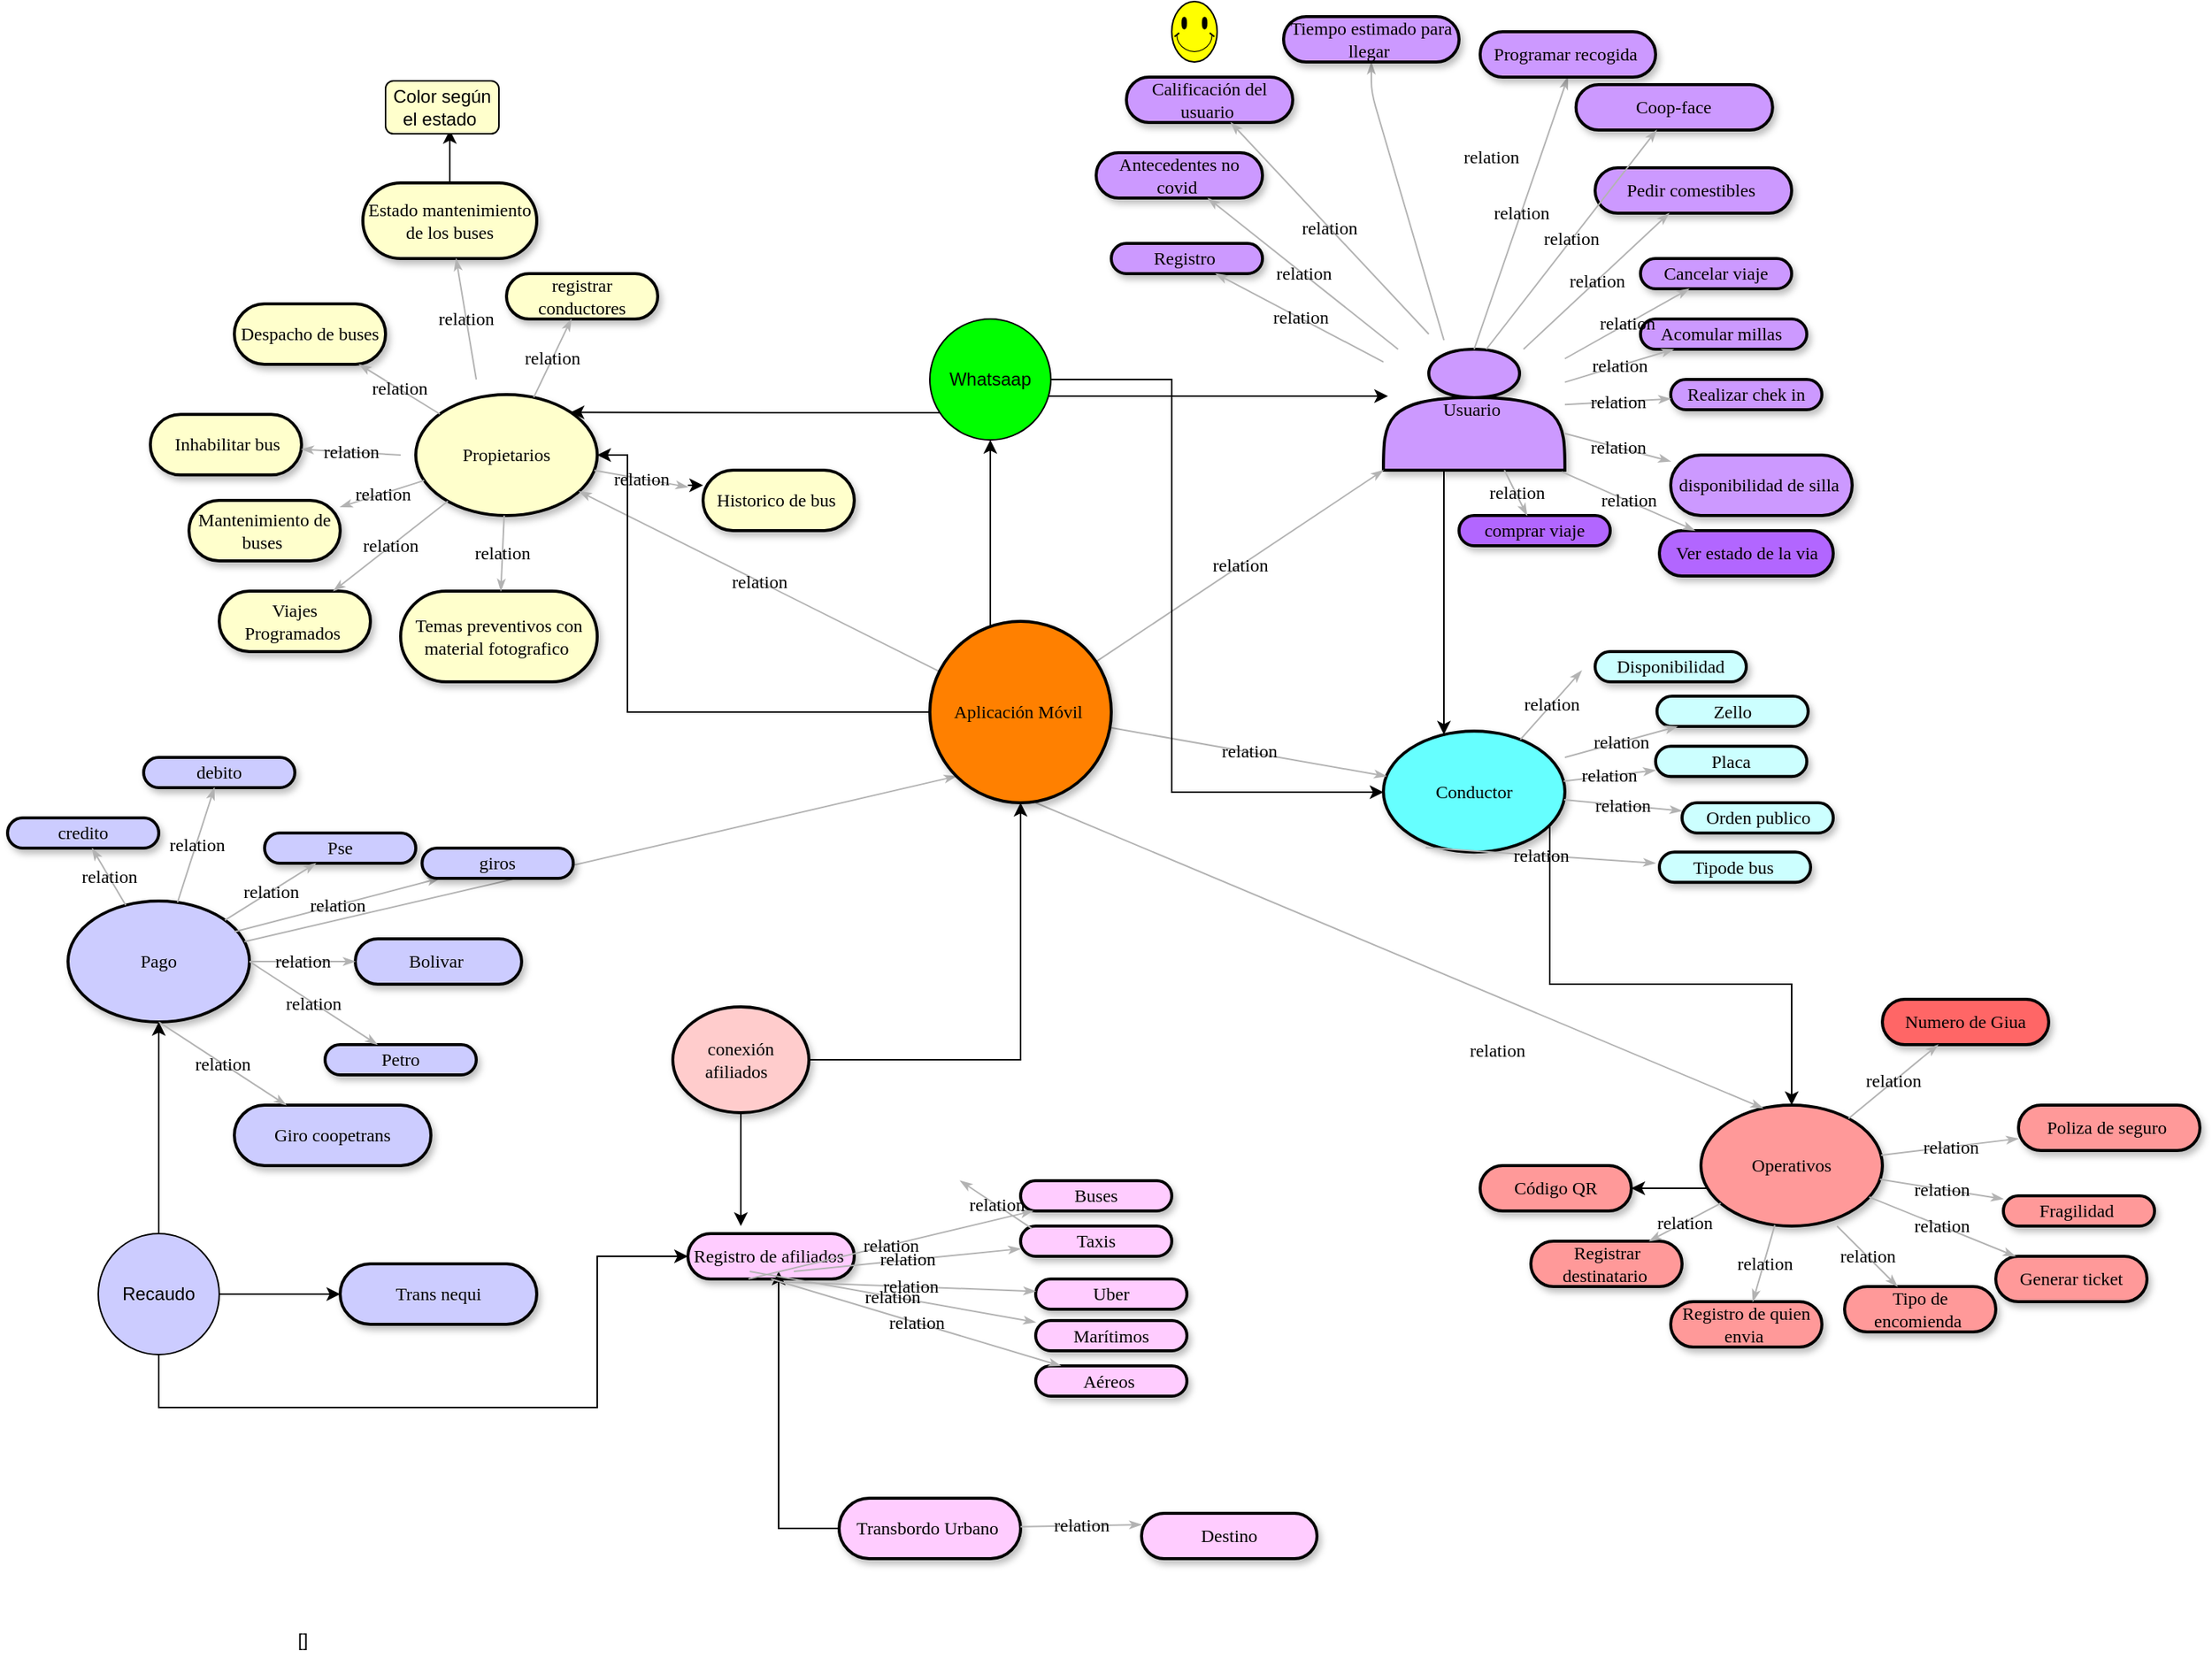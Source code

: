 <mxfile version="13.8.3" type="device" pages="8"><diagram name="Mapa fisico" id="ad52d381-51e7-2e0d-a935-2d0ddd2fd229"><mxGraphModel dx="2420" dy="1332" grid="1" gridSize="10" guides="1" tooltips="1" connect="1" arrows="1" fold="1" page="1" pageScale="1" pageWidth="1100" pageHeight="850" background="#ffffff" math="0" shadow="0"><root><mxCell id="0"/><mxCell id="1" parent="0"/><mxCell id="2c924340bb9dbf6c-1" value="Despacho de buses" style="whiteSpace=wrap;html=1;rounded=1;shadow=1;comic=0;labelBackgroundColor=none;strokeWidth=2;fontFamily=Verdana;fontSize=12;align=center;arcSize=50;fillColor=#FFFFCC;" parent="1" vertex="1"><mxGeometry y="-140" width="100" height="40" as="geometry"/></mxCell><mxCell id="2c924340bb9dbf6c-2" value="Propietarios" style="ellipse;whiteSpace=wrap;html=1;rounded=1;shadow=1;comic=0;labelBackgroundColor=none;strokeWidth=2;fontFamily=Verdana;fontSize=12;align=center;fillColor=#FFFFCC;" parent="1" vertex="1"><mxGeometry x="120" y="-80" width="120" height="80" as="geometry"/></mxCell><mxCell id="iJjt1-M1giKMzsvLSlmy-10" style="edgeStyle=orthogonalEdgeStyle;rounded=0;orthogonalLoop=1;jettySize=auto;html=1;" parent="1" source="2c924340bb9dbf6c-3" target="2c924340bb9dbf6c-6" edge="1"><mxGeometry relative="1" as="geometry"><Array as="points"><mxPoint x="800" y="40"/><mxPoint x="800" y="40"/></Array></mxGeometry></mxCell><mxCell id="2c924340bb9dbf6c-3" value="Usuario&amp;nbsp;" style="shape=actor;whiteSpace=wrap;html=1;shadow=1;fontFamily=Verdana;fontSize=12;fontColor=#000000;align=center;strokeColor=#000000;strokeWidth=2;fillColor=#CC99FF;comic=0;" parent="1" vertex="1"><mxGeometry x="760" y="-110" width="120" height="80" as="geometry"/></mxCell><mxCell id="l6IVTsexCExY6lMYYNJp-18" style="edgeStyle=orthogonalEdgeStyle;rounded=0;orthogonalLoop=1;jettySize=auto;html=1;" parent="1" source="2c924340bb9dbf6c-4" target="l6IVTsexCExY6lMYYNJp-19" edge="1"><mxGeometry relative="1" as="geometry"><mxPoint x="590" y="130" as="targetPoint"/><Array as="points"><mxPoint x="500" y="20"/><mxPoint x="500" y="20"/></Array></mxGeometry></mxCell><mxCell id="iJjt1-M1giKMzsvLSlmy-9" style="edgeStyle=orthogonalEdgeStyle;rounded=0;orthogonalLoop=1;jettySize=auto;html=1;" parent="1" source="2c924340bb9dbf6c-6" target="l6IVTsexCExY6lMYYNJp-2" edge="1"><mxGeometry relative="1" as="geometry"><Array as="points"><mxPoint x="870" y="310"/><mxPoint x="1030" y="310"/></Array></mxGeometry></mxCell><mxCell id="2c924340bb9dbf6c-6" value="Conductor" style="ellipse;whiteSpace=wrap;html=1;rounded=1;shadow=1;comic=0;labelBackgroundColor=none;strokeWidth=2;fontFamily=Verdana;fontSize=12;align=center;fillColor=#66FFFF;" parent="1" vertex="1"><mxGeometry x="760" y="142.62" width="120" height="80" as="geometry"/></mxCell><mxCell id="2c924340bb9dbf6c-8" value="Mantenimiento de buses&amp;nbsp;" style="whiteSpace=wrap;html=1;rounded=1;shadow=1;comic=0;labelBackgroundColor=none;strokeWidth=2;fontFamily=Verdana;fontSize=12;align=center;arcSize=50;fillColor=#FFFFCC;" parent="1" vertex="1"><mxGeometry x="-30" y="-10" width="100" height="40" as="geometry"/></mxCell><mxCell id="2c924340bb9dbf6c-9" value="&lt;span&gt;Viajes Programados&amp;nbsp;&lt;/span&gt;" style="whiteSpace=wrap;html=1;rounded=1;shadow=1;comic=0;labelBackgroundColor=none;strokeWidth=2;fontFamily=Verdana;fontSize=12;align=center;arcSize=50;fillColor=#FFFFCC;" parent="1" vertex="1"><mxGeometry x="-10" y="50" width="100" height="40" as="geometry"/></mxCell><mxCell id="2c924340bb9dbf6c-10" value="registrar conductores" style="whiteSpace=wrap;html=1;rounded=1;shadow=1;comic=0;labelBackgroundColor=none;strokeWidth=2;fontFamily=Verdana;fontSize=12;align=center;arcSize=50;fillColor=#FFFFCC;" parent="1" vertex="1"><mxGeometry x="180" y="-160" width="100" height="30" as="geometry"/></mxCell><mxCell id="2c924340bb9dbf6c-11" value="&lt;span&gt;Registro&amp;nbsp;&lt;/span&gt;" style="whiteSpace=wrap;html=1;rounded=1;shadow=1;comic=0;labelBackgroundColor=none;strokeWidth=2;fontFamily=Verdana;fontSize=12;align=center;arcSize=50;fillColor=#CC99FF;" parent="1" vertex="1"><mxGeometry x="580" y="-180" width="100" height="20" as="geometry"/></mxCell><mxCell id="2c924340bb9dbf6c-12" value="Placa" style="whiteSpace=wrap;html=1;rounded=1;shadow=1;comic=0;labelBackgroundColor=none;strokeWidth=2;fontFamily=Verdana;fontSize=12;align=center;arcSize=50;fillColor=#CCFFFF;" parent="1" vertex="1"><mxGeometry x="940" y="152.62" width="100" height="20" as="geometry"/></mxCell><mxCell id="2c924340bb9dbf6c-13" value="&lt;span&gt;Tipode bus&amp;nbsp;&lt;/span&gt;" style="whiteSpace=wrap;html=1;rounded=1;shadow=1;comic=0;labelBackgroundColor=none;strokeWidth=2;fontFamily=Verdana;fontSize=12;align=center;arcSize=50;fillColor=#CCFFFF;" parent="1" vertex="1"><mxGeometry x="942.5" y="222.62" width="100" height="20" as="geometry"/></mxCell><mxCell id="2c924340bb9dbf6c-14" value="Antecedentes no covid&amp;nbsp;" style="whiteSpace=wrap;html=1;rounded=1;shadow=1;comic=0;labelBackgroundColor=none;strokeWidth=2;fontFamily=Verdana;fontSize=12;align=center;arcSize=50;fillColor=#CC99FF;" parent="1" vertex="1"><mxGeometry x="570" y="-240" width="110" height="30" as="geometry"/></mxCell><mxCell id="2c924340bb9dbf6c-15" value="Cancelar viaje" style="whiteSpace=wrap;html=1;rounded=1;shadow=1;comic=0;labelBackgroundColor=none;strokeWidth=2;fontFamily=Verdana;fontSize=12;align=center;arcSize=50;fillColor=#CC99FF;" parent="1" vertex="1"><mxGeometry x="930" y="-170" width="100" height="20" as="geometry"/></mxCell><mxCell id="2c924340bb9dbf6c-16" value="&lt;span&gt;Acomular millas&amp;nbsp;&lt;/span&gt;" style="whiteSpace=wrap;html=1;rounded=1;shadow=1;comic=0;labelBackgroundColor=none;strokeWidth=2;fontFamily=Verdana;fontSize=12;align=center;arcSize=50;fillColor=#CC99FF;" parent="1" vertex="1"><mxGeometry x="930" y="-130" width="110" height="20" as="geometry"/></mxCell><mxCell id="2c924340bb9dbf6c-17" value="&lt;span&gt;Realizar chek in&lt;/span&gt;" style="whiteSpace=wrap;html=1;rounded=1;shadow=1;comic=0;labelBackgroundColor=none;strokeWidth=2;fontFamily=Verdana;fontSize=12;align=center;arcSize=50;fillColor=#CC99FF;" parent="1" vertex="1"><mxGeometry x="950" y="-90" width="100" height="20" as="geometry"/></mxCell><mxCell id="2c924340bb9dbf6c-18" value="disponibilidad de silla&amp;nbsp;" style="whiteSpace=wrap;html=1;rounded=1;shadow=1;comic=0;labelBackgroundColor=none;strokeWidth=2;fontFamily=Verdana;fontSize=12;align=center;arcSize=50;fillColor=#CC99FF;" parent="1" vertex="1"><mxGeometry x="950" y="-40" width="120" height="40" as="geometry"/></mxCell><mxCell id="2c924340bb9dbf6c-19" value="comprar viaje" style="whiteSpace=wrap;html=1;rounded=1;shadow=1;comic=0;labelBackgroundColor=none;strokeWidth=2;fontFamily=Verdana;fontSize=12;align=center;arcSize=50;fillColor=#B266FF;" parent="1" vertex="1"><mxGeometry x="810" width="100" height="20" as="geometry"/></mxCell><mxCell id="2c924340bb9dbf6c-22" value="Orden publico" style="whiteSpace=wrap;html=1;rounded=1;shadow=1;comic=0;labelBackgroundColor=none;strokeWidth=2;fontFamily=Verdana;fontSize=12;align=center;arcSize=50;fillColor=#CCFFFF;" parent="1" vertex="1"><mxGeometry x="957.5" y="190" width="100" height="20" as="geometry"/></mxCell><mxCell id="2c924340bb9dbf6c-27" value="relation" style="edgeStyle=none;rounded=1;html=1;labelBackgroundColor=none;startArrow=none;startFill=0;startSize=5;endArrow=classicThin;endFill=1;endSize=5;jettySize=auto;orthogonalLoop=1;strokeColor=#B3B3B3;strokeWidth=1;fontFamily=Verdana;fontSize=12;fillColor=#FFFFCC;" parent="1" source="2c924340bb9dbf6c-2" target="2c924340bb9dbf6c-10" edge="1"><mxGeometry relative="1" as="geometry"/></mxCell><mxCell id="2c924340bb9dbf6c-28" value="relation" style="edgeStyle=none;rounded=1;html=1;labelBackgroundColor=none;startArrow=none;startFill=0;startSize=5;endArrow=classicThin;endFill=1;endSize=5;jettySize=auto;orthogonalLoop=1;strokeColor=#B3B3B3;strokeWidth=1;fontFamily=Verdana;fontSize=12;fillColor=#FFFFCC;" parent="1" source="2c924340bb9dbf6c-2" target="2c924340bb9dbf6c-1" edge="1"><mxGeometry relative="1" as="geometry"/></mxCell><mxCell id="2c924340bb9dbf6c-29" value="relation" style="edgeStyle=none;rounded=1;html=1;labelBackgroundColor=none;startArrow=none;startFill=0;startSize=5;endArrow=classicThin;endFill=1;endSize=5;jettySize=auto;orthogonalLoop=1;strokeColor=#B3B3B3;strokeWidth=1;fontFamily=Verdana;fontSize=12;fillColor=#FFFFCC;" parent="1" source="2c924340bb9dbf6c-2" target="2c924340bb9dbf6c-8" edge="1"><mxGeometry relative="1" as="geometry"/></mxCell><mxCell id="2c924340bb9dbf6c-30" value="relation" style="edgeStyle=none;rounded=1;html=1;labelBackgroundColor=none;startArrow=none;startFill=0;startSize=5;endArrow=classicThin;endFill=1;endSize=5;jettySize=auto;orthogonalLoop=1;strokeColor=#B3B3B3;strokeWidth=1;fontFamily=Verdana;fontSize=12;fillColor=#FFFFCC;" parent="1" source="2c924340bb9dbf6c-2" target="2c924340bb9dbf6c-9" edge="1"><mxGeometry relative="1" as="geometry"/></mxCell><mxCell id="2c924340bb9dbf6c-31" value="relation" style="edgeStyle=none;rounded=1;html=1;labelBackgroundColor=none;startArrow=none;startFill=0;startSize=5;endArrow=classicThin;endFill=1;endSize=5;jettySize=auto;orthogonalLoop=1;strokeColor=#B3B3B3;strokeWidth=1;fontFamily=Verdana;fontSize=12" parent="1" source="2c924340bb9dbf6c-4" target="2c924340bb9dbf6c-2" edge="1"><mxGeometry relative="1" as="geometry"/></mxCell><mxCell id="2c924340bb9dbf6c-32" value="relation" style="edgeStyle=none;rounded=1;html=1;labelBackgroundColor=none;startArrow=none;startFill=0;startSize=5;endArrow=classicThin;endFill=1;endSize=5;jettySize=auto;orthogonalLoop=1;strokeColor=#B3B3B3;strokeWidth=1;fontFamily=Verdana;fontSize=12" parent="1" source="2c924340bb9dbf6c-4" target="2c924340bb9dbf6c-3" edge="1"><mxGeometry relative="1" as="geometry"/></mxCell><mxCell id="2c924340bb9dbf6c-33" value="relation" style="edgeStyle=none;rounded=1;html=1;labelBackgroundColor=none;startArrow=none;startFill=0;startSize=5;endArrow=classicThin;endFill=1;endSize=5;jettySize=auto;orthogonalLoop=1;strokeColor=#B3B3B3;strokeWidth=1;fontFamily=Verdana;fontSize=12" parent="1" source="2c924340bb9dbf6c-4" target="2c924340bb9dbf6c-6" edge="1"><mxGeometry relative="1" as="geometry"><mxPoint x="664.204" y="423.886" as="targetPoint"/></mxGeometry></mxCell><mxCell id="2c924340bb9dbf6c-37" value="relation" style="edgeStyle=none;rounded=1;html=1;labelBackgroundColor=none;startArrow=none;startFill=0;startSize=5;endArrow=classicThin;endFill=1;endSize=5;jettySize=auto;orthogonalLoop=1;strokeColor=#B3B3B3;strokeWidth=1;fontFamily=Verdana;fontSize=12;fillColor=#CCFFFF;" parent="1" source="2c924340bb9dbf6c-6" edge="1"><mxGeometry relative="1" as="geometry"><mxPoint x="891.111" y="102.62" as="targetPoint"/></mxGeometry></mxCell><mxCell id="2c924340bb9dbf6c-38" value="relation" style="edgeStyle=none;rounded=1;html=1;labelBackgroundColor=none;startArrow=none;startFill=0;startSize=5;endArrow=classicThin;endFill=1;endSize=5;jettySize=auto;orthogonalLoop=1;strokeColor=#B3B3B3;strokeWidth=1;fontFamily=Verdana;fontSize=12;fillColor=#CCFFFF;" parent="1" source="2c924340bb9dbf6c-6" target="2c924340bb9dbf6c-12" edge="1"><mxGeometry relative="1" as="geometry"/></mxCell><mxCell id="2c924340bb9dbf6c-39" value="relation" style="edgeStyle=none;rounded=1;html=1;labelBackgroundColor=none;startArrow=none;startFill=0;startSize=5;endArrow=classicThin;endFill=1;endSize=5;jettySize=auto;orthogonalLoop=1;strokeColor=#B3B3B3;strokeWidth=1;fontFamily=Verdana;fontSize=12;fillColor=#CCFFFF;" parent="1" source="2c924340bb9dbf6c-6" target="2c924340bb9dbf6c-22" edge="1"><mxGeometry relative="1" as="geometry"/></mxCell><mxCell id="2c924340bb9dbf6c-40" value="relation" style="edgeStyle=none;rounded=1;html=1;labelBackgroundColor=none;startArrow=none;startFill=0;startSize=5;endArrow=classicThin;endFill=1;endSize=5;jettySize=auto;orthogonalLoop=1;strokeColor=#B3B3B3;strokeWidth=1;fontFamily=Verdana;fontSize=12;fillColor=#CC99FF;" parent="1" source="2c924340bb9dbf6c-3" target="2c924340bb9dbf6c-19" edge="1"><mxGeometry relative="1" as="geometry"/></mxCell><mxCell id="2c924340bb9dbf6c-41" value="relation" style="edgeStyle=none;rounded=1;html=1;labelBackgroundColor=none;startArrow=none;startFill=0;startSize=5;endArrow=classicThin;endFill=1;endSize=5;jettySize=auto;orthogonalLoop=1;strokeColor=#B3B3B3;strokeWidth=1;fontFamily=Verdana;fontSize=12;fillColor=#CC99FF;" parent="1" source="2c924340bb9dbf6c-3" target="2c924340bb9dbf6c-18" edge="1"><mxGeometry relative="1" as="geometry"/></mxCell><mxCell id="2c924340bb9dbf6c-42" value="relation" style="edgeStyle=none;rounded=1;html=1;labelBackgroundColor=none;startArrow=none;startFill=0;startSize=5;endArrow=classicThin;endFill=1;endSize=5;jettySize=auto;orthogonalLoop=1;strokeColor=#B3B3B3;strokeWidth=1;fontFamily=Verdana;fontSize=12;fillColor=#CC99FF;" parent="1" source="2c924340bb9dbf6c-3" target="2c924340bb9dbf6c-17" edge="1"><mxGeometry relative="1" as="geometry"/></mxCell><mxCell id="2c924340bb9dbf6c-43" value="relation" style="edgeStyle=none;rounded=1;html=1;labelBackgroundColor=none;startArrow=none;startFill=0;startSize=5;endArrow=classicThin;endFill=1;endSize=5;jettySize=auto;orthogonalLoop=1;strokeColor=#B3B3B3;strokeWidth=1;fontFamily=Verdana;fontSize=12;fillColor=#CC99FF;" parent="1" source="2c924340bb9dbf6c-3" target="2c924340bb9dbf6c-16" edge="1"><mxGeometry relative="1" as="geometry"/></mxCell><mxCell id="2c924340bb9dbf6c-44" value="relation" style="edgeStyle=none;rounded=1;html=1;labelBackgroundColor=none;startArrow=none;startFill=0;startSize=5;endArrow=classicThin;endFill=1;endSize=5;jettySize=auto;orthogonalLoop=1;strokeColor=#B3B3B3;strokeWidth=1;fontFamily=Verdana;fontSize=12;fillColor=#CC99FF;" parent="1" source="2c924340bb9dbf6c-3" target="2c924340bb9dbf6c-15" edge="1"><mxGeometry relative="1" as="geometry"/></mxCell><mxCell id="2c924340bb9dbf6c-45" value="relation" style="edgeStyle=none;rounded=1;html=1;labelBackgroundColor=none;startArrow=none;startFill=0;startSize=5;endArrow=classicThin;endFill=1;endSize=5;jettySize=auto;orthogonalLoop=1;strokeColor=#B3B3B3;strokeWidth=1;fontFamily=Verdana;fontSize=12;fillColor=#CC99FF;" parent="1" source="2c924340bb9dbf6c-3" target="2c924340bb9dbf6c-14" edge="1"><mxGeometry relative="1" as="geometry"/></mxCell><mxCell id="2c924340bb9dbf6c-46" value="relation" style="edgeStyle=none;rounded=1;html=1;labelBackgroundColor=none;startArrow=none;startFill=0;startSize=5;endArrow=classicThin;endFill=1;endSize=5;jettySize=auto;orthogonalLoop=1;strokeColor=#B3B3B3;strokeWidth=1;fontFamily=Verdana;fontSize=12;fillColor=#CC99FF;" parent="1" source="2c924340bb9dbf6c-3" target="2c924340bb9dbf6c-11" edge="1"><mxGeometry relative="1" as="geometry"/></mxCell><mxCell id="2c924340bb9dbf6c-55" value="&lt;span&gt;Historico de bus&amp;nbsp;&lt;/span&gt;" style="whiteSpace=wrap;html=1;rounded=1;shadow=1;comic=0;labelBackgroundColor=none;strokeWidth=2;fontFamily=Verdana;fontSize=12;align=center;arcSize=50;fillColor=#FFFFCC;" parent="1" vertex="1"><mxGeometry x="310" y="-30" width="100" height="40" as="geometry"/></mxCell><mxCell id="2c924340bb9dbf6c-56" value="&lt;span&gt;Temas preventivos con material fotografico&amp;nbsp;&lt;/span&gt;" style="whiteSpace=wrap;html=1;rounded=1;shadow=1;comic=0;labelBackgroundColor=none;strokeWidth=2;fontFamily=Verdana;fontSize=12;align=center;arcSize=50;fillColor=#FFFFCC;" parent="1" vertex="1"><mxGeometry x="110" y="50" width="130" height="60" as="geometry"/></mxCell><mxCell id="2c924340bb9dbf6c-61" value="relation" style="edgeStyle=none;rounded=1;html=1;labelBackgroundColor=none;startArrow=none;startFill=0;startSize=5;endArrow=classicThin;endFill=1;endSize=5;jettySize=auto;orthogonalLoop=1;strokeColor=#B3B3B3;strokeWidth=1;fontFamily=Verdana;fontSize=12;fillColor=#FFFFCC;" parent="1" source="2c924340bb9dbf6c-2" edge="1"><mxGeometry relative="1" as="geometry"><mxPoint x="300" y="-18.824" as="targetPoint"/></mxGeometry></mxCell><mxCell id="2c924340bb9dbf6c-62" value="relation" style="edgeStyle=none;rounded=1;html=1;labelBackgroundColor=none;startArrow=none;startFill=0;startSize=5;endArrow=classicThin;endFill=1;endSize=5;jettySize=auto;orthogonalLoop=1;strokeColor=#B3B3B3;strokeWidth=1;fontFamily=Verdana;fontSize=12;fillColor=#FFFFCC;" parent="1" source="2c924340bb9dbf6c-2" target="2c924340bb9dbf6c-56" edge="1"><mxGeometry relative="1" as="geometry"/></mxCell><mxCell id="2c924340bb9dbf6c-67" value="&lt;span&gt;Pago&lt;/span&gt;" style="ellipse;whiteSpace=wrap;html=1;rounded=1;shadow=1;comic=0;labelBackgroundColor=none;strokeWidth=2;fontFamily=Verdana;fontSize=12;align=center;fillColor=#CCCCFF;" parent="1" vertex="1"><mxGeometry x="-110" y="255" width="120" height="80" as="geometry"/></mxCell><mxCell id="2c924340bb9dbf6c-68" value="&lt;span&gt;Pse&lt;/span&gt;" style="whiteSpace=wrap;html=1;rounded=1;shadow=1;comic=0;labelBackgroundColor=none;strokeWidth=2;fontFamily=Verdana;fontSize=12;align=center;arcSize=50;fillColor=#CCCCFF;" parent="1" vertex="1"><mxGeometry x="20" y="210" width="100" height="20" as="geometry"/></mxCell><mxCell id="2c924340bb9dbf6c-69" value="&lt;span&gt;debito&lt;/span&gt;" style="whiteSpace=wrap;html=1;rounded=1;shadow=1;comic=0;labelBackgroundColor=none;strokeWidth=2;fontFamily=Verdana;fontSize=12;align=center;arcSize=50;fillColor=#CCCCFF;" parent="1" vertex="1"><mxGeometry x="-60" y="160" width="100" height="20" as="geometry"/></mxCell><mxCell id="2c924340bb9dbf6c-70" value="credito" style="whiteSpace=wrap;html=1;rounded=1;shadow=1;comic=0;labelBackgroundColor=none;strokeWidth=2;fontFamily=Verdana;fontSize=12;align=center;arcSize=50;fillColor=#CCCCFF;" parent="1" vertex="1"><mxGeometry x="-150" y="200" width="100" height="20" as="geometry"/></mxCell><mxCell id="2c924340bb9dbf6c-72" value="relation" style="edgeStyle=none;rounded=1;html=1;labelBackgroundColor=none;startArrow=none;startFill=0;startSize=5;endArrow=classicThin;endFill=1;endSize=5;jettySize=auto;orthogonalLoop=1;strokeColor=#B3B3B3;strokeWidth=1;fontFamily=Verdana;fontSize=12;fillColor=#CCCCFF;" parent="1" source="2c924340bb9dbf6c-67" target="2c924340bb9dbf6c-70" edge="1"><mxGeometry relative="1" as="geometry"/></mxCell><mxCell id="2c924340bb9dbf6c-73" value="relation" style="edgeStyle=none;rounded=1;html=1;labelBackgroundColor=none;startArrow=none;startFill=0;startSize=5;endArrow=classicThin;endFill=1;endSize=5;jettySize=auto;orthogonalLoop=1;strokeColor=#B3B3B3;strokeWidth=1;fontFamily=Verdana;fontSize=12;fillColor=#CCCCFF;" parent="1" source="2c924340bb9dbf6c-67" target="2c924340bb9dbf6c-69" edge="1"><mxGeometry relative="1" as="geometry"/></mxCell><mxCell id="2c924340bb9dbf6c-74" value="relation" style="edgeStyle=none;rounded=1;html=1;labelBackgroundColor=none;startArrow=none;startFill=0;startSize=5;endArrow=classicThin;endFill=1;endSize=5;jettySize=auto;orthogonalLoop=1;strokeColor=#B3B3B3;strokeWidth=1;fontFamily=Verdana;fontSize=12;fillColor=#CCCCFF;" parent="1" source="2c924340bb9dbf6c-67" target="2c924340bb9dbf6c-68" edge="1"><mxGeometry relative="1" as="geometry"/></mxCell><mxCell id="h9SNtkvymRPnh_f4QoZe-1" value="&lt;span&gt;Bolivar&amp;nbsp;&lt;/span&gt;" style="whiteSpace=wrap;html=1;rounded=1;shadow=1;comic=0;labelBackgroundColor=none;strokeWidth=2;fontFamily=Verdana;fontSize=12;align=center;arcSize=50;fillColor=#CCCCFF;" parent="1" vertex="1"><mxGeometry x="80" y="280" width="110" height="30" as="geometry"/></mxCell><mxCell id="h9SNtkvymRPnh_f4QoZe-2" value="relation" style="edgeStyle=none;rounded=1;html=1;labelBackgroundColor=none;startArrow=none;startFill=0;startSize=5;endArrow=classicThin;endFill=1;endSize=5;jettySize=auto;orthogonalLoop=1;strokeColor=#B3B3B3;strokeWidth=1;fontFamily=Verdana;fontSize=12;fillColor=#CCCCFF;" parent="1" source="2c924340bb9dbf6c-67" target="h9SNtkvymRPnh_f4QoZe-1" edge="1"><mxGeometry relative="1" as="geometry"><mxPoint x="143.421" y="210.001" as="sourcePoint"/></mxGeometry></mxCell><mxCell id="h9SNtkvymRPnh_f4QoZe-3" value="&lt;span&gt;Petro&lt;/span&gt;" style="whiteSpace=wrap;html=1;rounded=1;shadow=1;comic=0;labelBackgroundColor=none;strokeWidth=2;fontFamily=Verdana;fontSize=12;align=center;arcSize=50;fillColor=#CCCCFF;" parent="1" vertex="1"><mxGeometry x="60" y="350" width="100" height="20" as="geometry"/></mxCell><mxCell id="h9SNtkvymRPnh_f4QoZe-4" value="relation" style="edgeStyle=none;rounded=1;html=1;labelBackgroundColor=none;startArrow=none;startFill=0;startSize=5;endArrow=classicThin;endFill=1;endSize=5;jettySize=auto;orthogonalLoop=1;strokeColor=#B3B3B3;strokeWidth=1;fontFamily=Verdana;fontSize=12;exitX=1;exitY=0.5;exitDx=0;exitDy=0;fillColor=#CCCCFF;" parent="1" source="2c924340bb9dbf6c-67" target="h9SNtkvymRPnh_f4QoZe-3" edge="1"><mxGeometry relative="1" as="geometry"><mxPoint x="10" y="320" as="sourcePoint"/></mxGeometry></mxCell><mxCell id="h9SNtkvymRPnh_f4QoZe-5" value="Disponibilidad" style="whiteSpace=wrap;html=1;rounded=1;shadow=1;comic=0;labelBackgroundColor=none;strokeWidth=2;fontFamily=Verdana;fontSize=12;align=center;arcSize=50;fillColor=#CCFFFF;" parent="1" vertex="1"><mxGeometry x="900" y="90" width="100" height="20" as="geometry"/></mxCell><mxCell id="h9SNtkvymRPnh_f4QoZe-6" value="relation" style="edgeStyle=none;rounded=1;html=1;labelBackgroundColor=none;startArrow=none;startFill=0;startSize=5;endArrow=classicThin;endFill=1;endSize=5;jettySize=auto;orthogonalLoop=1;strokeColor=#B3B3B3;strokeWidth=1;fontFamily=Verdana;fontSize=12;exitX=0.233;exitY=0.963;exitDx=0;exitDy=0;exitPerimeter=0;fillColor=#CCFFFF;" parent="1" source="2c924340bb9dbf6c-6" edge="1"><mxGeometry relative="1" as="geometry"><mxPoint x="857.96" y="285.66" as="sourcePoint"/><mxPoint x="940" y="230" as="targetPoint"/></mxGeometry></mxCell><mxCell id="h9SNtkvymRPnh_f4QoZe-8" value="" style="edgeStyle=none;rounded=1;html=1;labelBackgroundColor=none;startArrow=none;startFill=0;startSize=5;endArrow=classicThin;endFill=1;endSize=5;jettySize=auto;orthogonalLoop=1;strokeColor=#B3B3B3;strokeWidth=1;fontFamily=Verdana;fontSize=12;entryX=0;entryY=1;entryDx=0;entryDy=0;" parent="1" source="2c924340bb9dbf6c-67" target="2c924340bb9dbf6c-4" edge="1"><mxGeometry relative="1" as="geometry"><mxPoint x="293.361" y="499.997" as="sourcePoint"/><mxPoint x="446.633" y="563.001" as="targetPoint"/></mxGeometry></mxCell><mxCell id="iJjt1-M1giKMzsvLSlmy-28" style="edgeStyle=orthogonalEdgeStyle;rounded=0;orthogonalLoop=1;jettySize=auto;html=1;entryX=1;entryY=0.5;entryDx=0;entryDy=0;" parent="1" source="l6IVTsexCExY6lMYYNJp-2" target="iJjt1-M1giKMzsvLSlmy-27" edge="1"><mxGeometry relative="1" as="geometry"><Array as="points"><mxPoint x="960" y="445"/><mxPoint x="960" y="445"/></Array></mxGeometry></mxCell><mxCell id="l6IVTsexCExY6lMYYNJp-2" value="Operativos" style="ellipse;whiteSpace=wrap;html=1;rounded=1;shadow=1;comic=0;labelBackgroundColor=none;strokeWidth=2;fontFamily=Verdana;fontSize=12;align=center;fillColor=#FF9999;" parent="1" vertex="1"><mxGeometry x="970" y="390" width="120" height="80" as="geometry"/></mxCell><mxCell id="l6IVTsexCExY6lMYYNJp-3" value="Poliza de seguro&amp;nbsp;" style="whiteSpace=wrap;html=1;rounded=1;shadow=1;comic=0;labelBackgroundColor=none;strokeWidth=2;fontFamily=Verdana;fontSize=12;align=center;arcSize=50;fillColor=#FF9999;" parent="1" vertex="1"><mxGeometry x="1180" y="390" width="120" height="30" as="geometry"/></mxCell><mxCell id="l6IVTsexCExY6lMYYNJp-4" value="&lt;span&gt;Numero de Giua&lt;/span&gt;" style="whiteSpace=wrap;html=1;rounded=1;shadow=1;comic=0;labelBackgroundColor=none;strokeWidth=2;fontFamily=Verdana;fontSize=12;align=center;arcSize=50;fillColor=#FF6666;" parent="1" vertex="1"><mxGeometry x="1090" y="320" width="110" height="30" as="geometry"/></mxCell><mxCell id="l6IVTsexCExY6lMYYNJp-5" value="&lt;span&gt;Fragilidad&amp;nbsp;&lt;/span&gt;" style="whiteSpace=wrap;html=1;rounded=1;shadow=1;comic=0;labelBackgroundColor=none;strokeWidth=2;fontFamily=Verdana;fontSize=12;align=center;arcSize=50;fillColor=#FF9999;" parent="1" vertex="1"><mxGeometry x="1170" y="450" width="100" height="20" as="geometry"/></mxCell><mxCell id="l6IVTsexCExY6lMYYNJp-6" value="relation" style="edgeStyle=none;rounded=1;html=1;labelBackgroundColor=none;startArrow=none;startFill=0;startSize=5;endArrow=classicThin;endFill=1;endSize=5;jettySize=auto;orthogonalLoop=1;strokeColor=#B3B3B3;strokeWidth=1;fontFamily=Verdana;fontSize=12;fillColor=#FF9999;" parent="1" source="l6IVTsexCExY6lMYYNJp-2" target="l6IVTsexCExY6lMYYNJp-4" edge="1"><mxGeometry relative="1" as="geometry"/></mxCell><mxCell id="l6IVTsexCExY6lMYYNJp-7" value="relation" style="edgeStyle=none;rounded=1;html=1;labelBackgroundColor=none;startArrow=none;startFill=0;startSize=5;endArrow=classicThin;endFill=1;endSize=5;jettySize=auto;orthogonalLoop=1;strokeColor=#B3B3B3;strokeWidth=1;fontFamily=Verdana;fontSize=12;fillColor=#FF9999;" parent="1" source="l6IVTsexCExY6lMYYNJp-2" target="l6IVTsexCExY6lMYYNJp-3" edge="1"><mxGeometry relative="1" as="geometry"/></mxCell><mxCell id="l6IVTsexCExY6lMYYNJp-8" value="relation" style="edgeStyle=none;rounded=1;html=1;labelBackgroundColor=none;startArrow=none;startFill=0;startSize=5;endArrow=classicThin;endFill=1;endSize=5;jettySize=auto;orthogonalLoop=1;strokeColor=#B3B3B3;strokeWidth=1;fontFamily=Verdana;fontSize=12;fillColor=#FF9999;" parent="1" source="l6IVTsexCExY6lMYYNJp-2" target="l6IVTsexCExY6lMYYNJp-5" edge="1"><mxGeometry relative="1" as="geometry"/></mxCell><mxCell id="l6IVTsexCExY6lMYYNJp-9" value="Tipo de encomienda&amp;nbsp;" style="whiteSpace=wrap;html=1;rounded=1;shadow=1;comic=0;labelBackgroundColor=none;strokeWidth=2;fontFamily=Verdana;fontSize=12;align=center;arcSize=50;fillColor=#FF9999;" parent="1" vertex="1"><mxGeometry x="1065" y="510" width="100" height="30" as="geometry"/></mxCell><mxCell id="l6IVTsexCExY6lMYYNJp-10" value="relation" style="edgeStyle=none;rounded=1;html=1;labelBackgroundColor=none;startArrow=none;startFill=0;startSize=5;endArrow=classicThin;endFill=1;endSize=5;jettySize=auto;orthogonalLoop=1;strokeColor=#B3B3B3;strokeWidth=1;fontFamily=Verdana;fontSize=12;exitX=0.75;exitY=1;exitDx=0;exitDy=0;exitPerimeter=0;fillColor=#FF9999;" parent="1" source="l6IVTsexCExY6lMYYNJp-2" target="l6IVTsexCExY6lMYYNJp-9" edge="1"><mxGeometry relative="1" as="geometry"><mxPoint x="1097.96" y="523.04" as="sourcePoint"/></mxGeometry></mxCell><mxCell id="l6IVTsexCExY6lMYYNJp-11" value="relation" style="edgeStyle=none;rounded=1;html=1;labelBackgroundColor=none;startArrow=none;startFill=0;startSize=5;endArrow=classicThin;endFill=1;endSize=5;jettySize=auto;orthogonalLoop=1;strokeColor=#B3B3B3;strokeWidth=1;fontFamily=Verdana;fontSize=12;entryX=0.342;entryY=0.025;entryDx=0;entryDy=0;entryPerimeter=0;exitX=0.583;exitY=1;exitDx=0;exitDy=0;exitPerimeter=0;" parent="1" source="2c924340bb9dbf6c-4" target="l6IVTsexCExY6lMYYNJp-2" edge="1"><mxGeometry x="0.321" y="-33" relative="1" as="geometry"><mxPoint x="628.071" y="435.153" as="targetPoint"/><mxPoint x="551.932" y="415.003" as="sourcePoint"/><mxPoint as="offset"/></mxGeometry></mxCell><mxCell id="l6IVTsexCExY6lMYYNJp-14" value="Registro de quien envia&amp;nbsp;" style="whiteSpace=wrap;html=1;rounded=1;shadow=1;comic=0;labelBackgroundColor=none;strokeWidth=2;fontFamily=Verdana;fontSize=12;align=center;arcSize=50;fillColor=#FF9999;" parent="1" vertex="1"><mxGeometry x="950" y="520" width="100" height="30" as="geometry"/></mxCell><mxCell id="l6IVTsexCExY6lMYYNJp-15" value="relation" style="edgeStyle=none;rounded=1;html=1;labelBackgroundColor=none;startArrow=none;startFill=0;startSize=5;endArrow=classicThin;endFill=1;endSize=5;jettySize=auto;orthogonalLoop=1;strokeColor=#B3B3B3;strokeWidth=1;fontFamily=Verdana;fontSize=12;fillColor=#FF9999;" parent="1" source="l6IVTsexCExY6lMYYNJp-2" target="l6IVTsexCExY6lMYYNJp-14" edge="1"><mxGeometry relative="1" as="geometry"><mxPoint x="955" y="460" as="sourcePoint"/></mxGeometry></mxCell><mxCell id="l6IVTsexCExY6lMYYNJp-16" value="Registrar destinatario&amp;nbsp;" style="whiteSpace=wrap;html=1;rounded=1;shadow=1;comic=0;labelBackgroundColor=none;strokeWidth=2;fontFamily=Verdana;fontSize=12;align=center;arcSize=50;fillColor=#FF9999;" parent="1" vertex="1"><mxGeometry x="857.5" y="480" width="100" height="30" as="geometry"/></mxCell><mxCell id="l6IVTsexCExY6lMYYNJp-17" value="relation" style="edgeStyle=none;rounded=1;html=1;labelBackgroundColor=none;startArrow=none;startFill=0;startSize=5;endArrow=classicThin;endFill=1;endSize=5;jettySize=auto;orthogonalLoop=1;strokeColor=#B3B3B3;strokeWidth=1;fontFamily=Verdana;fontSize=12;fillColor=#FF9999;" parent="1" source="l6IVTsexCExY6lMYYNJp-2" target="l6IVTsexCExY6lMYYNJp-16" edge="1"><mxGeometry relative="1" as="geometry"><mxPoint x="795" y="440" as="sourcePoint"/></mxGeometry></mxCell><mxCell id="l6IVTsexCExY6lMYYNJp-20" style="edgeStyle=orthogonalEdgeStyle;rounded=0;orthogonalLoop=1;jettySize=auto;html=1;entryX=0.025;entryY=0.388;entryDx=0;entryDy=0;entryPerimeter=0;" parent="1" source="l6IVTsexCExY6lMYYNJp-19" target="2c924340bb9dbf6c-3" edge="1"><mxGeometry relative="1" as="geometry"><Array as="points"><mxPoint x="620" y="-79"/></Array><mxPoint x="718.458" y="-79" as="sourcePoint"/></mxGeometry></mxCell><mxCell id="l6IVTsexCExY6lMYYNJp-21" style="edgeStyle=orthogonalEdgeStyle;rounded=0;orthogonalLoop=1;jettySize=auto;html=1;" parent="1" source="2c924340bb9dbf6c-4" target="2c924340bb9dbf6c-2" edge="1"><mxGeometry relative="1" as="geometry"><Array as="points"><mxPoint x="260" y="130"/><mxPoint x="260" y="-40"/></Array></mxGeometry></mxCell><mxCell id="l6IVTsexCExY6lMYYNJp-22" style="edgeStyle=orthogonalEdgeStyle;rounded=0;orthogonalLoop=1;jettySize=auto;html=1;" parent="1" source="l6IVTsexCExY6lMYYNJp-19" target="2c924340bb9dbf6c-6" edge="1"><mxGeometry relative="1" as="geometry"><Array as="points"><mxPoint x="620" y="183"/></Array></mxGeometry></mxCell><mxCell id="p23YLA6IBn1y1dUVgJRO-7" style="edgeStyle=orthogonalEdgeStyle;rounded=0;orthogonalLoop=1;jettySize=auto;html=1;entryX=1;entryY=0;entryDx=0;entryDy=0;" parent="1" source="l6IVTsexCExY6lMYYNJp-19" target="2c924340bb9dbf6c-2" edge="1"><mxGeometry relative="1" as="geometry"><Array as="points"><mxPoint x="380" y="-68"/><mxPoint x="380" y="-68"/></Array></mxGeometry></mxCell><mxCell id="l6IVTsexCExY6lMYYNJp-19" value="Whatsaap" style="ellipse;whiteSpace=wrap;html=1;fillColor=#00FF00;" parent="1" vertex="1"><mxGeometry x="460" y="-130" width="80" height="80" as="geometry"/></mxCell><mxCell id="v48Ypkxej_3iOFJuPdxQ-44" style="edgeStyle=orthogonalEdgeStyle;rounded=0;orthogonalLoop=1;jettySize=auto;html=1;" parent="1" source="v48Ypkxej_3iOFJuPdxQ-1" target="2c924340bb9dbf6c-4" edge="1"><mxGeometry relative="1" as="geometry"/></mxCell><mxCell id="p23YLA6IBn1y1dUVgJRO-3" style="edgeStyle=orthogonalEdgeStyle;rounded=0;orthogonalLoop=1;jettySize=auto;html=1;" parent="1" source="v48Ypkxej_3iOFJuPdxQ-1" edge="1"><mxGeometry relative="1" as="geometry"><mxPoint x="335" y="470" as="targetPoint"/></mxGeometry></mxCell><mxCell id="v48Ypkxej_3iOFJuPdxQ-1" value="conexión afiliados&amp;nbsp;&amp;nbsp;" style="ellipse;whiteSpace=wrap;html=1;rounded=1;shadow=1;comic=0;labelBackgroundColor=none;strokeWidth=2;fontFamily=Verdana;fontSize=12;align=center;fillColor=#FFCCCC;" parent="1" vertex="1"><mxGeometry x="290" y="325" width="90" height="70" as="geometry"/></mxCell><mxCell id="v48Ypkxej_3iOFJuPdxQ-2" value="Registro de afiliados&amp;nbsp;" style="whiteSpace=wrap;html=1;rounded=1;shadow=1;comic=0;labelBackgroundColor=none;strokeWidth=2;fontFamily=Verdana;fontSize=12;align=center;arcSize=50;fillColor=#FFCCFF;" parent="1" vertex="1"><mxGeometry x="300" y="475" width="110" height="30" as="geometry"/></mxCell><mxCell id="v48Ypkxej_3iOFJuPdxQ-4" style="edgeStyle=orthogonalEdgeStyle;rounded=0;orthogonalLoop=1;jettySize=auto;html=1;fillColor=#FFCCFF;" parent="1" source="v48Ypkxej_3iOFJuPdxQ-5" edge="1"><mxGeometry relative="1" as="geometry"><mxPoint x="360" y="500" as="targetPoint"/><Array as="points"><mxPoint x="360" y="670"/></Array></mxGeometry></mxCell><mxCell id="v48Ypkxej_3iOFJuPdxQ-5" value="Transbordo Urbano&amp;nbsp;" style="whiteSpace=wrap;html=1;rounded=1;shadow=1;comic=0;labelBackgroundColor=none;strokeWidth=2;fontFamily=Verdana;fontSize=12;align=center;arcSize=50;fillColor=#FFCCFF;" parent="1" vertex="1"><mxGeometry x="400" y="650" width="120" height="40" as="geometry"/></mxCell><mxCell id="v48Ypkxej_3iOFJuPdxQ-7" value="Buses" style="whiteSpace=wrap;html=1;rounded=1;shadow=1;comic=0;labelBackgroundColor=none;strokeWidth=2;fontFamily=Verdana;fontSize=12;align=center;arcSize=50;fillColor=#FFCCFF;" parent="1" vertex="1"><mxGeometry x="520" y="440" width="100" height="20" as="geometry"/></mxCell><mxCell id="v48Ypkxej_3iOFJuPdxQ-8" value="relation" style="edgeStyle=none;rounded=1;html=1;labelBackgroundColor=none;startArrow=none;startFill=0;startSize=5;endArrow=classicThin;endFill=1;endSize=5;jettySize=auto;orthogonalLoop=1;strokeColor=#B3B3B3;strokeWidth=1;fontFamily=Verdana;fontSize=12;fillColor=#FFCCFF;" parent="1" target="v48Ypkxej_3iOFJuPdxQ-7" edge="1"><mxGeometry relative="1" as="geometry"><mxPoint x="340" y="504.996" as="sourcePoint"/></mxGeometry></mxCell><mxCell id="v48Ypkxej_3iOFJuPdxQ-9" value="Taxis" style="whiteSpace=wrap;html=1;rounded=1;shadow=1;comic=0;labelBackgroundColor=none;strokeWidth=2;fontFamily=Verdana;fontSize=12;align=center;arcSize=50;fillColor=#FFCCFF;" parent="1" vertex="1"><mxGeometry x="520.0" y="470" width="100" height="20" as="geometry"/></mxCell><mxCell id="v48Ypkxej_3iOFJuPdxQ-10" value="relation" style="edgeStyle=none;rounded=1;html=1;labelBackgroundColor=none;startArrow=none;startFill=0;startSize=5;endArrow=classicThin;endFill=1;endSize=5;jettySize=auto;orthogonalLoop=1;strokeColor=#B3B3B3;strokeWidth=1;fontFamily=Verdana;fontSize=12;fillColor=#FFCCFF;" parent="1" target="v48Ypkxej_3iOFJuPdxQ-9" edge="1"><mxGeometry relative="1" as="geometry"><mxPoint x="370" y="500" as="sourcePoint"/></mxGeometry></mxCell><mxCell id="v48Ypkxej_3iOFJuPdxQ-11" value="Uber" style="whiteSpace=wrap;html=1;rounded=1;shadow=1;comic=0;labelBackgroundColor=none;strokeWidth=2;fontFamily=Verdana;fontSize=12;align=center;arcSize=50;fillColor=#FFCCFF;" parent="1" vertex="1"><mxGeometry x="530.0" y="505" width="100" height="20" as="geometry"/></mxCell><mxCell id="v48Ypkxej_3iOFJuPdxQ-12" value="relation" style="edgeStyle=none;rounded=1;html=1;labelBackgroundColor=none;startArrow=none;startFill=0;startSize=5;endArrow=classicThin;endFill=1;endSize=5;jettySize=auto;orthogonalLoop=1;strokeColor=#B3B3B3;strokeWidth=1;fontFamily=Verdana;fontSize=12;exitX=0.582;exitY=1.067;exitDx=0;exitDy=0;exitPerimeter=0;fillColor=#FFCCFF;" parent="1" source="v48Ypkxej_3iOFJuPdxQ-2" target="v48Ypkxej_3iOFJuPdxQ-11" edge="1"><mxGeometry relative="1" as="geometry"><mxPoint x="509.999" y="605.38" as="sourcePoint"/></mxGeometry></mxCell><mxCell id="v48Ypkxej_3iOFJuPdxQ-14" value="Marítimos" style="whiteSpace=wrap;html=1;rounded=1;shadow=1;comic=0;labelBackgroundColor=none;strokeWidth=2;fontFamily=Verdana;fontSize=12;align=center;arcSize=50;fillColor=#FFCCFF;" parent="1" vertex="1"><mxGeometry x="530.0" y="532.5" width="100" height="20" as="geometry"/></mxCell><mxCell id="v48Ypkxej_3iOFJuPdxQ-15" value="relation" style="edgeStyle=none;rounded=1;html=1;labelBackgroundColor=none;startArrow=none;startFill=0;startSize=5;endArrow=classicThin;endFill=1;endSize=5;jettySize=auto;orthogonalLoop=1;strokeColor=#B3B3B3;strokeWidth=1;fontFamily=Verdana;fontSize=12;fillColor=#FFCCFF;" parent="1" target="v48Ypkxej_3iOFJuPdxQ-14" edge="1"><mxGeometry relative="1" as="geometry"><mxPoint x="340.85" y="500" as="sourcePoint"/></mxGeometry></mxCell><mxCell id="v48Ypkxej_3iOFJuPdxQ-16" value="Aéreos&amp;nbsp;" style="whiteSpace=wrap;html=1;rounded=1;shadow=1;comic=0;labelBackgroundColor=none;strokeWidth=2;fontFamily=Verdana;fontSize=12;align=center;arcSize=50;fillColor=#FFCCFF;" parent="1" vertex="1"><mxGeometry x="530.0" y="562.5" width="100" height="20" as="geometry"/></mxCell><mxCell id="v48Ypkxej_3iOFJuPdxQ-17" value="relation" style="edgeStyle=none;rounded=1;html=1;labelBackgroundColor=none;startArrow=none;startFill=0;startSize=5;endArrow=classicThin;endFill=1;endSize=5;jettySize=auto;orthogonalLoop=1;strokeColor=#B3B3B3;strokeWidth=1;fontFamily=Verdana;fontSize=12;exitX=0.5;exitY=1;exitDx=0;exitDy=0;fillColor=#FFCCFF;" parent="1" source="v48Ypkxej_3iOFJuPdxQ-2" target="v48Ypkxej_3iOFJuPdxQ-16" edge="1"><mxGeometry relative="1" as="geometry"><mxPoint x="350.0" y="530" as="sourcePoint"/></mxGeometry></mxCell><mxCell id="v48Ypkxej_3iOFJuPdxQ-19" value="relation" style="edgeStyle=none;rounded=1;html=1;labelBackgroundColor=none;startArrow=none;startFill=0;startSize=5;endArrow=classicThin;endFill=1;endSize=5;jettySize=auto;orthogonalLoop=1;strokeColor=#B3B3B3;strokeWidth=1;fontFamily=Verdana;fontSize=12;exitX=0.5;exitY=0;exitDx=0;exitDy=0;entryX=0.5;entryY=1;entryDx=0;entryDy=0;fillColor=#CC99FF;" parent="1" source="2c924340bb9dbf6c-3" target="v48Ypkxej_3iOFJuPdxQ-20" edge="1"><mxGeometry relative="1" as="geometry"><mxPoint x="750" y="-274.064" as="sourcePoint"/><mxPoint x="823.95" y="-291.399" as="targetPoint"/></mxGeometry></mxCell><mxCell id="v48Ypkxej_3iOFJuPdxQ-20" value="Programar recogida&amp;nbsp;" style="whiteSpace=wrap;html=1;rounded=1;shadow=1;comic=0;labelBackgroundColor=none;strokeWidth=2;fontFamily=Verdana;fontSize=12;align=center;arcSize=50;fillColor=#CC99FF;" parent="1" vertex="1"><mxGeometry x="823.95" y="-320" width="116.05" height="30" as="geometry"/></mxCell><mxCell id="v48Ypkxej_3iOFJuPdxQ-21" value="relation" style="edgeStyle=none;rounded=1;html=1;labelBackgroundColor=none;startArrow=none;startFill=0;startSize=5;endArrow=classicThin;endFill=1;endSize=5;jettySize=auto;orthogonalLoop=1;strokeColor=#B3B3B3;strokeWidth=1;fontFamily=Verdana;fontSize=12;entryX=0.5;entryY=1;entryDx=0;entryDy=0;fillColor=#CC99FF;" parent="1" target="v48Ypkxej_3iOFJuPdxQ-22" edge="1"><mxGeometry x="0.123" y="-64" relative="1" as="geometry"><mxPoint x="800" y="-116" as="sourcePoint"/><mxPoint x="723.95" y="-293.669" as="targetPoint"/><Array as="points"><mxPoint x="752" y="-280"/></Array><mxPoint as="offset"/></mxGeometry></mxCell><mxCell id="v48Ypkxej_3iOFJuPdxQ-22" value="Tiempo estimado para llegar&amp;nbsp;" style="whiteSpace=wrap;html=1;rounded=1;shadow=1;comic=0;labelBackgroundColor=none;strokeWidth=2;fontFamily=Verdana;fontSize=12;align=center;arcSize=50;fillColor=#CC99FF;" parent="1" vertex="1"><mxGeometry x="693.95" y="-330" width="116.05" height="30" as="geometry"/></mxCell><mxCell id="v48Ypkxej_3iOFJuPdxQ-23" value="relation" style="edgeStyle=none;rounded=1;html=1;labelBackgroundColor=none;startArrow=none;startFill=0;startSize=5;endArrow=classicThin;endFill=1;endSize=5;jettySize=auto;orthogonalLoop=1;strokeColor=#B3B3B3;strokeWidth=1;fontFamily=Verdana;fontSize=12;entryX=0;entryY=0.25;entryDx=0;entryDy=0;fillColor=#FFCCFF;" parent="1" source="v48Ypkxej_3iOFJuPdxQ-5" target="v48Ypkxej_3iOFJuPdxQ-24" edge="1"><mxGeometry relative="1" as="geometry"><mxPoint x="530" y="743.666" as="sourcePoint"/><mxPoint x="603.95" y="726.331" as="targetPoint"/></mxGeometry></mxCell><mxCell id="v48Ypkxej_3iOFJuPdxQ-24" value="Destino" style="whiteSpace=wrap;html=1;rounded=1;shadow=1;comic=0;labelBackgroundColor=none;strokeWidth=2;fontFamily=Verdana;fontSize=12;align=center;arcSize=50;fillColor=#FFCCFF;" parent="1" vertex="1"><mxGeometry x="600" y="660" width="116.05" height="30" as="geometry"/></mxCell><mxCell id="v48Ypkxej_3iOFJuPdxQ-27" style="edgeStyle=orthogonalEdgeStyle;rounded=0;orthogonalLoop=1;jettySize=auto;html=1;exitX=0;exitY=0.25;exitDx=0;exitDy=0;entryX=0.1;entryY=0.25;entryDx=0;entryDy=0;entryPerimeter=0;fillColor=#FFFFCC;" parent="1" edge="1"><mxGeometry relative="1" as="geometry"><mxPoint x="300" y="-20" as="sourcePoint"/><mxPoint x="310" y="-20" as="targetPoint"/></mxGeometry></mxCell><mxCell id="2c924340bb9dbf6c-4" value="Aplicación Móvil&amp;nbsp;" style="ellipse;whiteSpace=wrap;html=1;rounded=1;shadow=1;comic=0;labelBackgroundColor=none;strokeWidth=2;fontFamily=Verdana;fontSize=12;align=center;fillColor=#FF8000;" parent="1" vertex="1"><mxGeometry x="460" y="70" width="120" height="120" as="geometry"/></mxCell><mxCell id="5eFeLh7NlmOIVfiPbk0R-3" value="Pedir comestibles&amp;nbsp;" style="whiteSpace=wrap;html=1;rounded=1;shadow=1;comic=0;labelBackgroundColor=none;strokeWidth=2;fontFamily=Verdana;fontSize=12;align=center;arcSize=50;fillColor=#CC99FF;" parent="1" vertex="1"><mxGeometry x="900" y="-230.0" width="130" height="30" as="geometry"/></mxCell><mxCell id="5eFeLh7NlmOIVfiPbk0R-4" value="relation" style="edgeStyle=none;rounded=1;html=1;labelBackgroundColor=none;startArrow=none;startFill=0;startSize=5;endArrow=classicThin;endFill=1;endSize=5;jettySize=auto;orthogonalLoop=1;strokeColor=#B3B3B3;strokeWidth=1;fontFamily=Verdana;fontSize=12;fillColor=#CC99FF;" parent="1" target="5eFeLh7NlmOIVfiPbk0R-3" edge="1"><mxGeometry relative="1" as="geometry"><mxPoint x="852.638" y="-110.004" as="sourcePoint"/></mxGeometry></mxCell><mxCell id="5eFeLh7NlmOIVfiPbk0R-5" value="relation" style="edgeStyle=none;rounded=1;html=1;labelBackgroundColor=none;startArrow=none;startFill=0;startSize=5;endArrow=classicThin;endFill=1;endSize=5;jettySize=auto;orthogonalLoop=1;strokeColor=#B3B3B3;strokeWidth=1;fontFamily=Verdana;fontSize=12;fillColor=#FFCCFF;" parent="1" edge="1"><mxGeometry relative="1" as="geometry"><mxPoint x="527.574" y="471.716" as="sourcePoint"/><mxPoint x="480" y="440" as="targetPoint"/></mxGeometry></mxCell><mxCell id="5eFeLh7NlmOIVfiPbk0R-8" value="relation" style="edgeStyle=none;rounded=1;html=1;labelBackgroundColor=none;startArrow=none;startFill=0;startSize=5;endArrow=classicThin;endFill=1;endSize=5;jettySize=auto;orthogonalLoop=1;strokeColor=#B3B3B3;strokeWidth=1;fontFamily=Verdana;fontSize=12;fillColor=#CCCCFF;" parent="1" edge="1"><mxGeometry relative="1" as="geometry"><mxPoint x="-0.001" y="275.38" as="sourcePoint"/><mxPoint x="135.817" y="240" as="targetPoint"/></mxGeometry></mxCell><mxCell id="5eFeLh7NlmOIVfiPbk0R-13" value="Calificación del usuario&amp;nbsp;" style="whiteSpace=wrap;html=1;rounded=1;shadow=1;comic=0;labelBackgroundColor=none;strokeWidth=2;fontFamily=Verdana;fontSize=12;align=center;arcSize=50;fillColor=#CC99FF;" parent="1" vertex="1"><mxGeometry x="590" y="-290" width="110" height="30" as="geometry"/></mxCell><mxCell id="5eFeLh7NlmOIVfiPbk0R-14" value="relation" style="edgeStyle=none;rounded=1;html=1;labelBackgroundColor=none;startArrow=none;startFill=0;startSize=5;endArrow=classicThin;endFill=1;endSize=5;jettySize=auto;orthogonalLoop=1;strokeColor=#B3B3B3;strokeWidth=1;fontFamily=Verdana;fontSize=12;fillColor=#CC99FF;" parent="1" target="5eFeLh7NlmOIVfiPbk0R-13" edge="1"><mxGeometry relative="1" as="geometry"><mxPoint x="790" y="-120" as="sourcePoint"/></mxGeometry></mxCell><mxCell id="Ls9Y78tB2NKdRzN48O5x-1" value="giros" style="whiteSpace=wrap;html=1;rounded=1;shadow=1;comic=0;labelBackgroundColor=none;strokeWidth=2;fontFamily=Verdana;fontSize=12;align=center;arcSize=50;fillColor=#CCCCFF;" parent="1" vertex="1"><mxGeometry x="124.15" y="220" width="100" height="20" as="geometry"/></mxCell><mxCell id="p23YLA6IBn1y1dUVgJRO-4" value="&lt;span&gt;Giro coopetrans&lt;/span&gt;" style="whiteSpace=wrap;html=1;rounded=1;shadow=1;comic=0;labelBackgroundColor=none;strokeWidth=2;fontFamily=Verdana;fontSize=12;align=center;arcSize=50;fillColor=#CCCCFF;" parent="1" vertex="1"><mxGeometry y="390" width="130" height="40" as="geometry"/></mxCell><mxCell id="p23YLA6IBn1y1dUVgJRO-5" value="relation" style="edgeStyle=none;rounded=1;html=1;labelBackgroundColor=none;startArrow=none;startFill=0;startSize=5;endArrow=classicThin;endFill=1;endSize=5;jettySize=auto;orthogonalLoop=1;strokeColor=#B3B3B3;strokeWidth=1;fontFamily=Verdana;fontSize=12;exitX=1;exitY=0.5;exitDx=0;exitDy=0;fillColor=#CCCCFF;" parent="1" target="p23YLA6IBn1y1dUVgJRO-4" edge="1"><mxGeometry relative="1" as="geometry"><mxPoint x="-50" y="335" as="sourcePoint"/></mxGeometry></mxCell><mxCell id="p23YLA6IBn1y1dUVgJRO-6" value="" style="verticalLabelPosition=bottom;verticalAlign=top;html=1;shape=mxgraph.basic.smiley;fillColor=#FFFF00;" parent="1" vertex="1"><mxGeometry x="620" y="-340" width="30" height="40" as="geometry"/></mxCell><mxCell id="rBV1q5_g2eaAh-stP8Uq-2" style="edgeStyle=orthogonalEdgeStyle;rounded=0;orthogonalLoop=1;jettySize=auto;html=1;fillColor=#CCFFFF;" parent="1" source="rBV1q5_g2eaAh-stP8Uq-1" target="2c924340bb9dbf6c-67" edge="1"><mxGeometry relative="1" as="geometry"><Array as="points"><mxPoint x="-50" y="400"/><mxPoint x="-50" y="400"/></Array></mxGeometry></mxCell><mxCell id="rBV1q5_g2eaAh-stP8Uq-4" value="" style="edgeStyle=orthogonalEdgeStyle;rounded=0;orthogonalLoop=1;jettySize=auto;html=1;fillColor=#CCFFFF;" parent="1" source="rBV1q5_g2eaAh-stP8Uq-1" target="rBV1q5_g2eaAh-stP8Uq-3" edge="1"><mxGeometry relative="1" as="geometry"><Array as="points"><mxPoint x="50" y="515"/><mxPoint x="50" y="515"/></Array></mxGeometry></mxCell><mxCell id="mnpt5VKBprM9xvTsDBsj-1" style="edgeStyle=orthogonalEdgeStyle;rounded=0;orthogonalLoop=1;jettySize=auto;html=1;fillColor=#CCFFFF;" parent="1" source="rBV1q5_g2eaAh-stP8Uq-1" target="v48Ypkxej_3iOFJuPdxQ-2" edge="1"><mxGeometry relative="1" as="geometry"><mxPoint x="230" y="610" as="targetPoint"/><Array as="points"><mxPoint x="-50" y="590"/><mxPoint x="240" y="590"/><mxPoint x="240" y="490"/></Array></mxGeometry></mxCell><mxCell id="rBV1q5_g2eaAh-stP8Uq-1" value="Recaudo" style="ellipse;whiteSpace=wrap;html=1;aspect=fixed;fillColor=#CCCCFF;" parent="1" vertex="1"><mxGeometry x="-90" y="475" width="80" height="80" as="geometry"/></mxCell><mxCell id="rBV1q5_g2eaAh-stP8Uq-3" value="&lt;span&gt;Trans nequi&lt;/span&gt;" style="whiteSpace=wrap;html=1;rounded=1;shadow=1;comic=0;labelBackgroundColor=none;strokeWidth=2;fontFamily=Verdana;fontSize=12;align=center;arcSize=50;fillColor=#CCCCFF;" parent="1" vertex="1"><mxGeometry x="70" y="495" width="130" height="40" as="geometry"/></mxCell><mxCell id="iJjt1-M1giKMzsvLSlmy-1" value="Coop-face" style="whiteSpace=wrap;html=1;rounded=1;shadow=1;comic=0;labelBackgroundColor=none;strokeWidth=2;fontFamily=Verdana;fontSize=12;align=center;arcSize=50;fillColor=#CC99FF;" parent="1" vertex="1"><mxGeometry x="887.36" y="-285" width="130" height="30" as="geometry"/></mxCell><mxCell id="iJjt1-M1giKMzsvLSlmy-2" value="relation" style="edgeStyle=none;rounded=1;html=1;labelBackgroundColor=none;startArrow=none;startFill=0;startSize=5;endArrow=classicThin;endFill=1;endSize=5;jettySize=auto;orthogonalLoop=1;strokeColor=#B3B3B3;strokeWidth=1;fontFamily=Verdana;fontSize=12;fillColor=#CC99FF;exitX=0.567;exitY=0;exitDx=0;exitDy=0;exitPerimeter=0;" parent="1" source="2c924340bb9dbf6c-3" target="iJjt1-M1giKMzsvLSlmy-1" edge="1"><mxGeometry relative="1" as="geometry"><mxPoint x="839.998" y="-165.004" as="sourcePoint"/></mxGeometry></mxCell><mxCell id="iJjt1-M1giKMzsvLSlmy-7" value="Zello" style="whiteSpace=wrap;html=1;rounded=1;shadow=1;comic=0;labelBackgroundColor=none;strokeWidth=2;fontFamily=Verdana;fontSize=12;align=center;arcSize=50;fillColor=#CCFFFF;" parent="1" vertex="1"><mxGeometry x="940.9" y="119.52" width="100" height="20" as="geometry"/></mxCell><mxCell id="iJjt1-M1giKMzsvLSlmy-8" value="relation" style="edgeStyle=none;rounded=1;html=1;labelBackgroundColor=none;startArrow=none;startFill=0;startSize=5;endArrow=classicThin;endFill=1;endSize=5;jettySize=auto;orthogonalLoop=1;strokeColor=#B3B3B3;strokeWidth=1;fontFamily=Verdana;fontSize=12;fillColor=#CCFFFF;" parent="1" target="iJjt1-M1giKMzsvLSlmy-7" edge="1"><mxGeometry relative="1" as="geometry"><mxPoint x="880" y="160" as="sourcePoint"/></mxGeometry></mxCell><mxCell id="iJjt1-M1giKMzsvLSlmy-11" value="Ver estado de la via" style="whiteSpace=wrap;html=1;rounded=1;shadow=1;comic=0;labelBackgroundColor=none;strokeWidth=2;fontFamily=Verdana;fontSize=12;align=center;arcSize=50;fillColor=#B266FF;" parent="1" vertex="1"><mxGeometry x="942.5" y="10" width="115" height="30" as="geometry"/></mxCell><mxCell id="iJjt1-M1giKMzsvLSlmy-12" value="relation" style="edgeStyle=none;rounded=1;html=1;labelBackgroundColor=none;startArrow=none;startFill=0;startSize=5;endArrow=classicThin;endFill=1;endSize=5;jettySize=auto;orthogonalLoop=1;strokeColor=#B3B3B3;strokeWidth=1;fontFamily=Verdana;fontSize=12;fillColor=#CC99FF;exitX=0.983;exitY=1.013;exitDx=0;exitDy=0;exitPerimeter=0;" parent="1" source="2c924340bb9dbf6c-3" target="iJjt1-M1giKMzsvLSlmy-11" edge="1"><mxGeometry relative="1" as="geometry"><mxPoint x="965" y="20" as="sourcePoint"/></mxGeometry></mxCell><mxCell id="iJjt1-M1giKMzsvLSlmy-17" style="edgeStyle=orthogonalEdgeStyle;rounded=0;orthogonalLoop=1;jettySize=auto;html=1;" parent="1" source="iJjt1-M1giKMzsvLSlmy-15" edge="1"><mxGeometry relative="1" as="geometry"><mxPoint x="142.5" y="-255.038" as="targetPoint"/><Array as="points"><mxPoint x="143" y="-250"/><mxPoint x="143" y="-250"/></Array></mxGeometry></mxCell><mxCell id="iJjt1-M1giKMzsvLSlmy-15" value="Estado mantenimiento de los buses" style="whiteSpace=wrap;html=1;rounded=1;shadow=1;comic=0;labelBackgroundColor=none;strokeWidth=2;fontFamily=Verdana;fontSize=12;align=center;arcSize=50;fillColor=#FFFFCC;" parent="1" vertex="1"><mxGeometry x="85" y="-220" width="115" height="50" as="geometry"/></mxCell><mxCell id="iJjt1-M1giKMzsvLSlmy-16" value="relation" style="edgeStyle=none;rounded=1;html=1;labelBackgroundColor=none;startArrow=none;startFill=0;startSize=5;endArrow=classicThin;endFill=1;endSize=5;jettySize=auto;orthogonalLoop=1;strokeColor=#B3B3B3;strokeWidth=1;fontFamily=Verdana;fontSize=12;fillColor=#FFFFCC;" parent="1" target="iJjt1-M1giKMzsvLSlmy-15" edge="1"><mxGeometry relative="1" as="geometry"><mxPoint x="160" y="-90" as="sourcePoint"/></mxGeometry></mxCell><mxCell id="iJjt1-M1giKMzsvLSlmy-19" value="&lt;span&gt;Color según el estado&amp;nbsp;&lt;/span&gt;" style="rounded=1;whiteSpace=wrap;html=1;fillColor=#FFFFCC;" parent="1" vertex="1"><mxGeometry x="100" y="-287.5" width="75" height="35" as="geometry"/></mxCell><mxCell id="iJjt1-M1giKMzsvLSlmy-20" value="&amp;nbsp;Inhabilitar bus" style="whiteSpace=wrap;html=1;rounded=1;shadow=1;comic=0;labelBackgroundColor=none;strokeWidth=2;fontFamily=Verdana;fontSize=12;align=center;arcSize=50;fillColor=#FFFFCC;" parent="1" vertex="1"><mxGeometry x="-55.57" y="-66.83" width="100" height="40" as="geometry"/></mxCell><mxCell id="iJjt1-M1giKMzsvLSlmy-21" value="relation" style="edgeStyle=none;rounded=1;html=1;labelBackgroundColor=none;startArrow=none;startFill=0;startSize=5;endArrow=classicThin;endFill=1;endSize=5;jettySize=auto;orthogonalLoop=1;strokeColor=#B3B3B3;strokeWidth=1;fontFamily=Verdana;fontSize=12;fillColor=#FFFFCC;" parent="1" target="iJjt1-M1giKMzsvLSlmy-20" edge="1"><mxGeometry relative="1" as="geometry"><mxPoint x="110" y="-40" as="sourcePoint"/></mxGeometry></mxCell><mxCell id="iJjt1-M1giKMzsvLSlmy-25" value="Generar ticket" style="whiteSpace=wrap;html=1;rounded=1;shadow=1;comic=0;labelBackgroundColor=none;strokeWidth=2;fontFamily=Verdana;fontSize=12;align=center;arcSize=50;fillColor=#FF9999;" parent="1" vertex="1"><mxGeometry x="1165" y="490" width="100" height="30" as="geometry"/></mxCell><mxCell id="iJjt1-M1giKMzsvLSlmy-26" value="relation" style="edgeStyle=none;rounded=1;html=1;labelBackgroundColor=none;startArrow=none;startFill=0;startSize=5;endArrow=classicThin;endFill=1;endSize=5;jettySize=auto;orthogonalLoop=1;strokeColor=#B3B3B3;strokeWidth=1;fontFamily=Verdana;fontSize=12;fillColor=#FF9999;" parent="1" source="l6IVTsexCExY6lMYYNJp-2" target="iJjt1-M1giKMzsvLSlmy-25" edge="1"><mxGeometry relative="1" as="geometry"><mxPoint x="1160" y="450" as="sourcePoint"/></mxGeometry></mxCell><mxCell id="iJjt1-M1giKMzsvLSlmy-27" value="Código QR" style="whiteSpace=wrap;html=1;rounded=1;shadow=1;comic=0;labelBackgroundColor=none;strokeWidth=2;fontFamily=Verdana;fontSize=12;align=center;arcSize=50;fillColor=#FF9999;" parent="1" vertex="1"><mxGeometry x="823.95" y="430" width="100" height="30" as="geometry"/></mxCell><mxCell id="TFw4fyT5BYhi0KBiBj8x-1" value="&lt;mxlibrary&gt;[]&lt;/mxlibrary&gt;" style="text;whiteSpace=wrap;html=1;" vertex="1" parent="1"><mxGeometry x="40" y="730" width="30" height="30" as="geometry"/></mxCell></root></mxGraphModel></diagram><diagram id="e8nta6flM0kfcD2fVFbG" name="Arboles "><mxGraphModel dx="1320" dy="482" grid="1" gridSize="10" guides="1" tooltips="1" connect="1" arrows="1" fold="1" page="1" pageScale="1" pageWidth="827" pageHeight="1169" math="0" shadow="0"><root><mxCell id="IdaX6e7qcwRBF2aQA2-d-0"/><mxCell id="IdaX6e7qcwRBF2aQA2-d-1" parent="IdaX6e7qcwRBF2aQA2-d-0"/><mxCell id="IdaX6e7qcwRBF2aQA2-d-4" value="La-necesidad-del-cambio" style="text;html=1;align=center;verticalAlign=middle;resizable=0;points=[];autosize=1;" parent="IdaX6e7qcwRBF2aQA2-d-1" vertex="1"><mxGeometry x="325" y="100" width="150" height="20" as="geometry"/></mxCell><mxCell id="IdaX6e7qcwRBF2aQA2-d-11" value="" style="strokeWidth=2;html=1;shape=mxgraph.flowchart.annotation_2;align=left;labelPosition=right;pointerEvents=1;rotation=90;" parent="IdaX6e7qcwRBF2aQA2-d-1" vertex="1"><mxGeometry x="399" y="-60" width="29" height="450" as="geometry"/></mxCell><mxCell id="Mx5WC2lEvLF-jJCfw5w--0" value="1" style="text;html=1;align=center;verticalAlign=middle;resizable=0;points=[];autosize=1;" parent="IdaX6e7qcwRBF2aQA2-d-1" vertex="1"><mxGeometry x="450" y="120" width="20" height="20" as="geometry"/></mxCell><mxCell id="pSXcrBl5EX4j3cR8-Dy4-1" value="Usuario" style="text;html=1;align=center;verticalAlign=middle;resizable=0;points=[];autosize=1;" parent="IdaX6e7qcwRBF2aQA2-d-1" vertex="1"><mxGeometry x="160" y="190" width="60" height="20" as="geometry"/></mxCell><mxCell id="pSXcrBl5EX4j3cR8-Dy4-2" value="2" style="text;html=1;align=center;verticalAlign=middle;resizable=0;points=[];autosize=1;" parent="IdaX6e7qcwRBF2aQA2-d-1" vertex="1"><mxGeometry x="210" y="210" width="20" height="20" as="geometry"/></mxCell><mxCell id="-8Hqm5RpQTFQ1M8b_AYu-0" value="Gerentes de buses" style="text;html=1;align=center;verticalAlign=middle;resizable=0;points=[];autosize=1;" parent="IdaX6e7qcwRBF2aQA2-d-1" vertex="1"><mxGeometry x="580" y="180" width="120" height="20" as="geometry"/></mxCell><mxCell id="-8Hqm5RpQTFQ1M8b_AYu-1" value="3" style="text;html=1;align=center;verticalAlign=middle;resizable=0;points=[];autosize=1;" parent="IdaX6e7qcwRBF2aQA2-d-1" vertex="1"><mxGeometry x="680" y="200" width="20" height="20" as="geometry"/></mxCell><mxCell id="-8Hqm5RpQTFQ1M8b_AYu-2" value="" style="strokeWidth=2;html=1;shape=mxgraph.flowchart.annotation_2;align=left;labelPosition=right;pointerEvents=1;fillColor=#B266FF;rotation=90;" parent="IdaX6e7qcwRBF2aQA2-d-1" vertex="1"><mxGeometry x="175" y="172.5" width="35" height="190" as="geometry"/></mxCell><mxCell id="-8Hqm5RpQTFQ1M8b_AYu-4" value="" style="strokeWidth=2;html=1;shape=mxgraph.flowchart.annotation_2;align=left;labelPosition=right;pointerEvents=1;fillColor=#B266FF;rotation=90;" parent="IdaX6e7qcwRBF2aQA2-d-1" vertex="1"><mxGeometry x="620" y="172.5" width="40" height="170" as="geometry"/></mxCell><mxCell id="-8Hqm5RpQTFQ1M8b_AYu-6" value="" style="line;strokeWidth=2;direction=south;html=1;fillColor=#B266FF;" parent="IdaX6e7qcwRBF2aQA2-d-1" vertex="1"><mxGeometry x="635" y="230" width="10" height="50" as="geometry"/></mxCell><mxCell id="-8Hqm5RpQTFQ1M8b_AYu-7" value="Conductores" style="text;html=1;align=center;verticalAlign=middle;resizable=0;points=[];autosize=1;" parent="IdaX6e7qcwRBF2aQA2-d-1" vertex="1"><mxGeometry x="510" y="290" width="80" height="20" as="geometry"/></mxCell><mxCell id="-8Hqm5RpQTFQ1M8b_AYu-9" value="Recaudo&amp;nbsp;" style="text;html=1;align=center;verticalAlign=middle;resizable=0;points=[];autosize=1;" parent="IdaX6e7qcwRBF2aQA2-d-1" vertex="1"><mxGeometry x="695" y="290" width="70" height="20" as="geometry"/></mxCell><mxCell id="-8Hqm5RpQTFQ1M8b_AYu-10" value="Sistema de pago&amp;nbsp;" style="text;html=1;align=center;verticalAlign=middle;resizable=0;points=[];autosize=1;" parent="IdaX6e7qcwRBF2aQA2-d-1" vertex="1"><mxGeometry x="35" y="280" width="110" height="20" as="geometry"/></mxCell><mxCell id="-8Hqm5RpQTFQ1M8b_AYu-13" value="" style="line;strokeWidth=2;direction=south;html=1;fillColor=#B266FF;" parent="IdaX6e7qcwRBF2aQA2-d-1" vertex="1"><mxGeometry x="187.5" y="230" width="10" height="50" as="geometry"/></mxCell><mxCell id="-8Hqm5RpQTFQ1M8b_AYu-15" value="4" style="text;html=1;align=center;verticalAlign=middle;resizable=0;points=[];autosize=1;" parent="IdaX6e7qcwRBF2aQA2-d-1" vertex="1"><mxGeometry x="120" y="300" width="20" height="20" as="geometry"/></mxCell><mxCell id="tcSqcfzjMiSISVGJqyL7-0" value="Gestionar encomiendas&amp;nbsp;" style="text;html=1;align=center;verticalAlign=middle;resizable=0;points=[];autosize=1;" parent="IdaX6e7qcwRBF2aQA2-d-1" vertex="1"><mxGeometry x="130" y="280" width="150" height="20" as="geometry"/></mxCell><mxCell id="tcSqcfzjMiSISVGJqyL7-1" value="5" style="text;html=1;align=center;verticalAlign=middle;resizable=0;points=[];autosize=1;" parent="IdaX6e7qcwRBF2aQA2-d-1" vertex="1"><mxGeometry x="250" y="300" width="20" height="20" as="geometry"/></mxCell><mxCell id="xxTAyqMH1v-0coqUzQ5m-0" value="Conexión con afiliados externos&amp;nbsp;&amp;nbsp;" style="text;html=1;align=center;verticalAlign=middle;resizable=0;points=[];autosize=1;" parent="IdaX6e7qcwRBF2aQA2-d-1" vertex="1"><mxGeometry x="280" y="280" width="190" height="20" as="geometry"/></mxCell><mxCell id="xxTAyqMH1v-0coqUzQ5m-1" value="6" style="text;html=1;align=center;verticalAlign=middle;resizable=0;points=[];autosize=1;" parent="IdaX6e7qcwRBF2aQA2-d-1" vertex="1"><mxGeometry x="450" y="300" width="20" height="20" as="geometry"/></mxCell><mxCell id="y309QAHXCNN-N0HimkwK-0" value="7" style="text;html=1;align=center;verticalAlign=middle;resizable=0;points=[];autosize=1;" parent="IdaX6e7qcwRBF2aQA2-d-1" vertex="1"><mxGeometry x="570" y="310" width="20" height="20" as="geometry"/></mxCell><mxCell id="y309QAHXCNN-N0HimkwK-1" value="8" style="text;html=1;align=center;verticalAlign=middle;resizable=0;points=[];autosize=1;" parent="IdaX6e7qcwRBF2aQA2-d-1" vertex="1"><mxGeometry x="750" y="310" width="20" height="20" as="geometry"/></mxCell></root></mxGraphModel></diagram><diagram id="uxD0DVtJqxv1vKNVTqRh" name="Usuario"><mxGraphModel dx="2147" dy="482" grid="1" gridSize="10" guides="1" tooltips="1" connect="1" arrows="1" fold="1" page="1" pageScale="1" pageWidth="827" pageHeight="1169" math="0" shadow="0"><root><mxCell id="NDIgICTMAlHvhhNBQQhb-0"/><mxCell id="NDIgICTMAlHvhhNBQQhb-1" parent="NDIgICTMAlHvhhNBQQhb-0"/><mxCell id="G3zj-VA0KiOUkUPNuGkf-0" value="Proceso de usuario" style="text;html=1;align=center;verticalAlign=middle;resizable=0;points=[];autosize=1;" parent="NDIgICTMAlHvhhNBQQhb-1" vertex="1"><mxGeometry x="340" y="100" width="120" height="20" as="geometry"/></mxCell><mxCell id="G3zj-VA0KiOUkUPNuGkf-1" value="" style="strokeWidth=2;html=1;shape=mxgraph.flowchart.annotation_2;align=left;labelPosition=right;pointerEvents=1;rotation=90;" parent="NDIgICTMAlHvhhNBQQhb-1" vertex="1"><mxGeometry x="399" y="-60" width="29" height="450" as="geometry"/></mxCell><mxCell id="G3zj-VA0KiOUkUPNuGkf-2" value="1" style="text;html=1;align=center;verticalAlign=middle;resizable=0;points=[];autosize=1;" parent="NDIgICTMAlHvhhNBQQhb-1" vertex="1"><mxGeometry x="450" y="120" width="20" height="20" as="geometry"/></mxCell><mxCell id="G3zj-VA0KiOUkUPNuGkf-4" value="1,1" style="text;html=1;align=center;verticalAlign=middle;resizable=0;points=[];autosize=1;" parent="NDIgICTMAlHvhhNBQQhb-1" vertex="1"><mxGeometry x="205" y="210" width="30" height="20" as="geometry"/></mxCell><mxCell id="G3zj-VA0KiOUkUPNuGkf-5" value="Comprar viaje&amp;nbsp;" style="text;html=1;align=center;verticalAlign=middle;resizable=0;points=[];autosize=1;" parent="NDIgICTMAlHvhhNBQQhb-1" vertex="1"><mxGeometry x="595" y="180" width="90" height="20" as="geometry"/></mxCell><mxCell id="G3zj-VA0KiOUkUPNuGkf-6" value="1.7" style="text;html=1;align=center;verticalAlign=middle;resizable=0;points=[];autosize=1;" parent="NDIgICTMAlHvhhNBQQhb-1" vertex="1"><mxGeometry x="675" y="200" width="30" height="20" as="geometry"/></mxCell><mxCell id="G3zj-VA0KiOUkUPNuGkf-7" value="" style="strokeWidth=2;html=1;shape=mxgraph.flowchart.annotation_2;align=left;labelPosition=right;pointerEvents=1;fillColor=#B266FF;rotation=90;" parent="NDIgICTMAlHvhhNBQQhb-1" vertex="1"><mxGeometry x="175" y="172.5" width="35" height="190" as="geometry"/></mxCell><mxCell id="G3zj-VA0KiOUkUPNuGkf-8" value="" style="strokeWidth=2;html=1;shape=mxgraph.flowchart.annotation_2;align=left;labelPosition=right;pointerEvents=1;fillColor=#B266FF;rotation=90;" parent="NDIgICTMAlHvhhNBQQhb-1" vertex="1"><mxGeometry x="620" y="172.5" width="40" height="170" as="geometry"/></mxCell><mxCell id="G3zj-VA0KiOUkUPNuGkf-9" value="" style="line;strokeWidth=2;direction=south;html=1;fillColor=#B266FF;" parent="NDIgICTMAlHvhhNBQQhb-1" vertex="1"><mxGeometry x="635" y="230" width="10" height="50" as="geometry"/></mxCell><mxCell id="G3zj-VA0KiOUkUPNuGkf-10" value="Programar viaje&amp;nbsp;" style="text;html=1;align=center;verticalAlign=middle;resizable=0;points=[];autosize=1;" parent="NDIgICTMAlHvhhNBQQhb-1" vertex="1"><mxGeometry x="500" y="290" width="100" height="20" as="geometry"/></mxCell><mxCell id="G3zj-VA0KiOUkUPNuGkf-11" value="sistema para el pago del viaje&amp;nbsp;" style="text;html=1;align=center;verticalAlign=middle;resizable=0;points=[];autosize=1;" parent="NDIgICTMAlHvhhNBQQhb-1" vertex="1"><mxGeometry x="640" y="290" width="180" height="20" as="geometry"/></mxCell><mxCell id="G3zj-VA0KiOUkUPNuGkf-12" value="" style="line;strokeWidth=2;direction=south;html=1;fillColor=#B266FF;" parent="NDIgICTMAlHvhhNBQQhb-1" vertex="1"><mxGeometry x="187.5" y="230" width="10" height="50" as="geometry"/></mxCell><mxCell id="G3zj-VA0KiOUkUPNuGkf-13" value="1.2" style="text;html=1;align=center;verticalAlign=middle;resizable=0;points=[];autosize=1;" parent="NDIgICTMAlHvhhNBQQhb-1" vertex="1"><mxGeometry x="115" y="300" width="30" height="20" as="geometry"/></mxCell><mxCell id="G3zj-VA0KiOUkUPNuGkf-14" value="Validacion de usuario" style="text;html=1;align=center;verticalAlign=middle;resizable=0;points=[];autosize=1;" parent="NDIgICTMAlHvhhNBQQhb-1" vertex="1"><mxGeometry x="30" y="290" width="130" height="20" as="geometry"/></mxCell><mxCell id="G3zj-VA0KiOUkUPNuGkf-15" value="1.3" style="text;html=1;align=center;verticalAlign=middle;resizable=0;points=[];autosize=1;" parent="NDIgICTMAlHvhhNBQQhb-1" vertex="1"><mxGeometry x="245" y="300" width="30" height="20" as="geometry"/></mxCell><mxCell id="G3zj-VA0KiOUkUPNuGkf-17" value="6" style="text;html=1;align=center;verticalAlign=middle;resizable=0;points=[];autosize=1;" parent="NDIgICTMAlHvhhNBQQhb-1" vertex="1"><mxGeometry x="450" y="300" width="20" height="20" as="geometry"/></mxCell><mxCell id="G3zj-VA0KiOUkUPNuGkf-18" value="1.8" style="text;html=1;align=center;verticalAlign=middle;resizable=0;points=[];autosize=1;" parent="NDIgICTMAlHvhhNBQQhb-1" vertex="1"><mxGeometry x="565" y="310" width="30" height="20" as="geometry"/></mxCell><mxCell id="G3zj-VA0KiOUkUPNuGkf-19" value="8" style="text;html=1;align=center;verticalAlign=middle;resizable=0;points=[];autosize=1;" parent="NDIgICTMAlHvhhNBQQhb-1" vertex="1"><mxGeometry x="750" y="310" width="20" height="20" as="geometry"/></mxCell><mxCell id="s5Q6W4GFKDP9dtrhakrz-0" value="Registro" style="text;html=1;align=center;verticalAlign=middle;resizable=0;points=[];autosize=1;" parent="NDIgICTMAlHvhhNBQQhb-1" vertex="1"><mxGeometry x="150" y="180" width="60" height="20" as="geometry"/></mxCell><mxCell id="7lZVk7nJ1mqOEvZHzopj-0" value="Ingreso al sistema&amp;nbsp;" style="text;html=1;align=center;verticalAlign=middle;resizable=0;points=[];autosize=1;" parent="NDIgICTMAlHvhhNBQQhb-1" vertex="1"><mxGeometry x="230" y="280" width="120" height="20" as="geometry"/></mxCell><mxCell id="XDvysLrU91qTav-CpfBZ-2" value="" style="strokeWidth=2;html=1;shape=mxgraph.flowchart.annotation_2;align=left;labelPosition=right;pointerEvents=1;fillColor=#B266FF;rotation=90;" parent="NDIgICTMAlHvhhNBQQhb-1" vertex="1"><mxGeometry x="167.5" y="282.5" width="40" height="190" as="geometry"/></mxCell><mxCell id="XDvysLrU91qTav-CpfBZ-3" value="" style="line;strokeWidth=2;direction=south;html=1;fillColor=#B266FF;" parent="NDIgICTMAlHvhhNBQQhb-1" vertex="1"><mxGeometry x="182.5" y="337.5" width="10" height="50" as="geometry"/></mxCell><mxCell id="XDvysLrU91qTav-CpfBZ-4" value="4" style="text;html=1;align=center;verticalAlign=middle;resizable=0;points=[];autosize=1;" parent="NDIgICTMAlHvhhNBQQhb-1" vertex="1"><mxGeometry x="115" y="407.5" width="20" height="20" as="geometry"/></mxCell><mxCell id="XDvysLrU91qTav-CpfBZ-6" value="5" style="text;html=1;align=center;verticalAlign=middle;resizable=0;points=[];autosize=1;" parent="NDIgICTMAlHvhhNBQQhb-1" vertex="1"><mxGeometry x="245" y="407.5" width="20" height="20" as="geometry"/></mxCell><mxCell id="XDvysLrU91qTav-CpfBZ-8" value="Tener en cuenta los antecedetes de covid&amp;nbsp;" style="text;html=1;align=center;verticalAlign=middle;resizable=0;points=[];autosize=1;" parent="NDIgICTMAlHvhhNBQQhb-1" vertex="1"><mxGeometry x="-30" y="407.5" width="240" height="20" as="geometry"/></mxCell><mxCell id="9DEzPwH0TlLijqKlEPRV-0" value="" style="line;strokeWidth=2;direction=south;html=1;rotation=30;" parent="NDIgICTMAlHvhhNBQQhb-1" vertex="1"><mxGeometry x="742.5" y="320.67" width="10" height="40" as="geometry"/></mxCell><mxCell id="9DEzPwH0TlLijqKlEPRV-1" value="" style="line;strokeWidth=2;direction=south;html=1;rotation=-30;" parent="NDIgICTMAlHvhhNBQQhb-1" vertex="1"><mxGeometry x="767.5" y="320.67" width="10" height="40" as="geometry"/></mxCell><mxCell id="9DEzPwH0TlLijqKlEPRV-2" value="Efectivo" style="text;html=1;align=center;verticalAlign=middle;resizable=0;points=[];autosize=1;" parent="NDIgICTMAlHvhhNBQQhb-1" vertex="1"><mxGeometry x="710" y="360" width="60" height="20" as="geometry"/></mxCell><mxCell id="9DEzPwH0TlLijqKlEPRV-3" value="Medio electrónico" style="text;html=1;align=center;verticalAlign=middle;resizable=0;points=[];autosize=1;" parent="NDIgICTMAlHvhhNBQQhb-1" vertex="1"><mxGeometry x="765" y="360" width="110" height="20" as="geometry"/></mxCell><mxCell id="9DEzPwH0TlLijqKlEPRV-4" value="or" style="text;html=1;align=center;verticalAlign=middle;resizable=0;points=[];autosize=1;" parent="NDIgICTMAlHvhhNBQQhb-1" vertex="1"><mxGeometry x="715" y="320" width="30" height="20" as="geometry"/></mxCell><mxCell id="BNvYZCn7h7RQ8HxdTLRF-0" value="Realizar check in" style="text;html=1;align=center;verticalAlign=middle;resizable=0;points=[];autosize=1;" parent="NDIgICTMAlHvhhNBQQhb-1" vertex="1"><mxGeometry x="225" y="410" width="110" height="20" as="geometry"/></mxCell><mxCell id="70KaQ3m-5CoZAUTO6EhW-0" value="1.4" style="text;html=1;align=center;verticalAlign=middle;resizable=0;points=[];autosize=1;" parent="NDIgICTMAlHvhhNBQQhb-1" vertex="1"><mxGeometry x="55" y="430" width="30" height="20" as="geometry"/></mxCell><mxCell id="70KaQ3m-5CoZAUTO6EhW-1" value="1.5" style="text;html=1;align=center;verticalAlign=middle;resizable=0;points=[];autosize=1;" parent="NDIgICTMAlHvhhNBQQhb-1" vertex="1"><mxGeometry x="265" y="430" width="30" height="20" as="geometry"/></mxCell><mxCell id="70KaQ3m-5CoZAUTO6EhW-2" value="1.9" style="text;html=1;align=center;verticalAlign=middle;resizable=0;points=[];autosize=1;" parent="NDIgICTMAlHvhhNBQQhb-1" vertex="1"><mxGeometry x="685" y="310" width="30" height="20" as="geometry"/></mxCell><mxCell id="P7or82G7vo9i0_h1tURM-0" value="" style="strokeWidth=2;html=1;shape=mxgraph.flowchart.annotation_2;align=left;labelPosition=right;pointerEvents=1;fillColor=#B266FF;rotation=90;" parent="NDIgICTMAlHvhhNBQQhb-1" vertex="1"><mxGeometry x="745" y="320" width="40" height="170" as="geometry"/></mxCell><mxCell id="P7or82G7vo9i0_h1tURM-1" value="Generar millas" style="text;html=1;align=center;verticalAlign=middle;resizable=0;points=[];autosize=1;" parent="NDIgICTMAlHvhhNBQQhb-1" vertex="1"><mxGeometry x="635" y="430" width="90" height="20" as="geometry"/></mxCell><mxCell id="P7or82G7vo9i0_h1tURM-2" value="...." style="text;html=1;align=center;verticalAlign=middle;resizable=0;points=[];autosize=1;" parent="NDIgICTMAlHvhhNBQQhb-1" vertex="1"><mxGeometry x="855" y="430" width="30" height="20" as="geometry"/></mxCell><mxCell id="P7or82G7vo9i0_h1tURM-3" value="1.91" style="text;html=1;align=center;verticalAlign=middle;resizable=0;points=[];autosize=1;" parent="NDIgICTMAlHvhhNBQQhb-1" vertex="1"><mxGeometry x="640" y="450" width="40" height="20" as="geometry"/></mxCell></root></mxGraphModel></diagram><diagram id="jo8fr_u2md-c-dHbRwXj" name="Servivo conductor"><mxGraphModel dx="1320" dy="482" grid="1" gridSize="10" guides="1" tooltips="1" connect="1" arrows="1" fold="1" page="1" pageScale="1" pageWidth="827" pageHeight="1169" math="0" shadow="0"><root><mxCell id="PWZLtkTOXTF--MHGx1I2-0"/><mxCell id="PWZLtkTOXTF--MHGx1I2-1" parent="PWZLtkTOXTF--MHGx1I2-0"/><mxCell id="bz2msFi6DjaC3if7hDxc-0" value="Servicio Conductor&amp;nbsp;" style="text;html=1;align=center;verticalAlign=middle;resizable=0;points=[];autosize=1;" parent="PWZLtkTOXTF--MHGx1I2-1" vertex="1"><mxGeometry x="340" y="100" width="120" height="20" as="geometry"/></mxCell><mxCell id="bz2msFi6DjaC3if7hDxc-1" value="" style="strokeWidth=2;html=1;shape=mxgraph.flowchart.annotation_2;align=left;labelPosition=right;pointerEvents=1;rotation=90;" parent="PWZLtkTOXTF--MHGx1I2-1" vertex="1"><mxGeometry x="399" y="-60" width="29" height="450" as="geometry"/></mxCell><mxCell id="bz2msFi6DjaC3if7hDxc-2" value="2" style="text;html=1;align=center;verticalAlign=middle;resizable=0;points=[];autosize=1;" parent="PWZLtkTOXTF--MHGx1I2-1" vertex="1"><mxGeometry x="440" y="120" width="20" height="20" as="geometry"/></mxCell><mxCell id="bz2msFi6DjaC3if7hDxc-3" value="2,1" style="text;html=1;align=center;verticalAlign=middle;resizable=0;points=[];autosize=1;" parent="PWZLtkTOXTF--MHGx1I2-1" vertex="1"><mxGeometry x="205" y="210" width="30" height="20" as="geometry"/></mxCell><mxCell id="bz2msFi6DjaC3if7hDxc-5" value="2.4" style="text;html=1;align=center;verticalAlign=middle;resizable=0;points=[];autosize=1;" parent="PWZLtkTOXTF--MHGx1I2-1" vertex="1"><mxGeometry x="675" y="200" width="30" height="20" as="geometry"/></mxCell><mxCell id="bz2msFi6DjaC3if7hDxc-6" value="" style="strokeWidth=2;html=1;shape=mxgraph.flowchart.annotation_2;align=left;labelPosition=right;pointerEvents=1;fillColor=#B266FF;rotation=90;" parent="PWZLtkTOXTF--MHGx1I2-1" vertex="1"><mxGeometry x="705" y="197.5" width="35" height="190" as="geometry"/></mxCell><mxCell id="bz2msFi6DjaC3if7hDxc-11" value="" style="line;strokeWidth=2;direction=south;html=1;fillColor=#B266FF;rotation=30;" parent="PWZLtkTOXTF--MHGx1I2-1" vertex="1"><mxGeometry x="157.5" y="220" width="10" height="50" as="geometry"/></mxCell><mxCell id="bz2msFi6DjaC3if7hDxc-12" value="2.2" style="text;html=1;align=center;verticalAlign=middle;resizable=0;points=[];autosize=1;" parent="PWZLtkTOXTF--MHGx1I2-1" vertex="1"><mxGeometry x="115" y="300" width="30" height="20" as="geometry"/></mxCell><mxCell id="bz2msFi6DjaC3if7hDxc-13" value="2.3" style="text;html=1;align=center;verticalAlign=middle;resizable=0;points=[];autosize=1;" parent="PWZLtkTOXTF--MHGx1I2-1" vertex="1"><mxGeometry x="245" y="300" width="30" height="20" as="geometry"/></mxCell><mxCell id="bz2msFi6DjaC3if7hDxc-17" value="Disponibilidad del conductor para viajar&amp;nbsp;" style="text;html=1;align=center;verticalAlign=middle;resizable=0;points=[];autosize=1;" parent="PWZLtkTOXTF--MHGx1I2-1" vertex="1"><mxGeometry x="65" y="180" width="230" height="20" as="geometry"/></mxCell><mxCell id="4yxP4k58oQkigCK8anxB-0" value="" style="line;strokeWidth=2;direction=south;html=1;fillColor=#B266FF;rotation=-30;" parent="PWZLtkTOXTF--MHGx1I2-1" vertex="1"><mxGeometry x="182.5" y="220" width="10" height="50" as="geometry"/></mxCell><mxCell id="4yxP4k58oQkigCK8anxB-1" value="Fuera de horas laborales&amp;nbsp;" style="text;html=1;align=center;verticalAlign=middle;resizable=0;points=[];autosize=1;" parent="PWZLtkTOXTF--MHGx1I2-1" vertex="1"><mxGeometry x="32.5" y="270" width="150" height="20" as="geometry"/></mxCell><mxCell id="4yxP4k58oQkigCK8anxB-3" value="Disponible para laborar&amp;nbsp;" style="text;html=1;align=center;verticalAlign=middle;resizable=0;points=[];autosize=1;" parent="PWZLtkTOXTF--MHGx1I2-1" vertex="1"><mxGeometry x="190" y="270" width="140" height="20" as="geometry"/></mxCell><mxCell id="4yxP4k58oQkigCK8anxB-4" value="Registro de conductor&amp;nbsp;" style="text;html=1;align=center;verticalAlign=middle;resizable=0;points=[];autosize=1;" parent="PWZLtkTOXTF--MHGx1I2-1" vertex="1"><mxGeometry x="560" y="180" width="140" height="20" as="geometry"/></mxCell><mxCell id="15hfMcS8TD2ETM_sYc6t-0" value="Antecedentes anti&amp;nbsp;" style="text;html=1;align=center;verticalAlign=middle;resizable=0;points=[];autosize=1;" parent="PWZLtkTOXTF--MHGx1I2-1" vertex="1"><mxGeometry x="532.5" y="250.33" width="110" height="20" as="geometry"/></mxCell><mxCell id="15hfMcS8TD2ETM_sYc6t-5" value="" style="strokeWidth=2;html=1;shape=mxgraph.flowchart.annotation_2;align=left;labelPosition=right;pointerEvents=1;fillColor=#B266FF;rotation=90;" parent="PWZLtkTOXTF--MHGx1I2-1" vertex="1"><mxGeometry x="785" y="277.5" width="40" height="170" as="geometry"/></mxCell><mxCell id="15hfMcS8TD2ETM_sYc6t-10" value="" style="line;strokeWidth=2;direction=south;html=1;rotation=30;" parent="PWZLtkTOXTF--MHGx1I2-1" vertex="1"><mxGeometry x="622.5" y="210.33" width="10" height="40" as="geometry"/></mxCell><mxCell id="15hfMcS8TD2ETM_sYc6t-11" value="" style="line;strokeWidth=2;direction=south;html=1;rotation=-30;" parent="PWZLtkTOXTF--MHGx1I2-1" vertex="1"><mxGeometry x="647.5" y="210.33" width="10" height="40" as="geometry"/></mxCell><mxCell id="15hfMcS8TD2ETM_sYc6t-12" value="Apto para laborar" style="text;html=1;align=center;verticalAlign=middle;resizable=0;points=[];autosize=1;" parent="PWZLtkTOXTF--MHGx1I2-1" vertex="1"><mxGeometry x="657.5" y="250" width="110" height="20" as="geometry"/></mxCell><mxCell id="15hfMcS8TD2ETM_sYc6t-13" value="Tipo de bus para manejar&amp;nbsp;" style="text;html=1;align=center;verticalAlign=middle;resizable=0;points=[];autosize=1;" parent="PWZLtkTOXTF--MHGx1I2-1" vertex="1"><mxGeometry x="507.5" y="310" width="160" height="20" as="geometry"/></mxCell><mxCell id="15hfMcS8TD2ETM_sYc6t-14" value="Ruta a realizar" style="text;html=1;align=center;verticalAlign=middle;resizable=0;points=[];autosize=1;" parent="PWZLtkTOXTF--MHGx1I2-1" vertex="1"><mxGeometry x="760" y="310" width="90" height="20" as="geometry"/></mxCell><mxCell id="HLgEfxTmI20CQ0NER4Y2-0" value="Estado de la vía&amp;nbsp;" style="text;html=1;align=center;verticalAlign=middle;resizable=0;points=[];autosize=1;" parent="PWZLtkTOXTF--MHGx1I2-1" vertex="1"><mxGeometry x="670" y="380" width="100" height="20" as="geometry"/></mxCell><mxCell id="HLgEfxTmI20CQ0NER4Y2-1" value="Posicionamiento gps" style="text;html=1;align=center;verticalAlign=middle;resizable=0;points=[];autosize=1;" parent="PWZLtkTOXTF--MHGx1I2-1" vertex="1"><mxGeometry x="815" y="380" width="130" height="20" as="geometry"/></mxCell><mxCell id="HLgEfxTmI20CQ0NER4Y2-3" value="Buseton" style="text;html=1;align=center;verticalAlign=middle;resizable=0;points=[];autosize=1;" parent="PWZLtkTOXTF--MHGx1I2-1" vertex="1"><mxGeometry x="592.5" y="370" width="60" height="20" as="geometry"/></mxCell><mxCell id="HLgEfxTmI20CQ0NER4Y2-10" value="" style="strokeWidth=2;html=1;shape=mxgraph.flowchart.annotation_2;align=left;labelPosition=right;pointerEvents=1;fillColor=#B266FF;rotation=90;" parent="PWZLtkTOXTF--MHGx1I2-1" vertex="1"><mxGeometry x="520" y="265" width="40" height="170" as="geometry"/></mxCell><mxCell id="HLgEfxTmI20CQ0NER4Y2-13" value="Bus VIP" style="text;html=1;align=center;verticalAlign=middle;resizable=0;points=[];autosize=1;" parent="PWZLtkTOXTF--MHGx1I2-1" vertex="1"><mxGeometry x="420" y="370" width="60" height="20" as="geometry"/></mxCell><mxCell id="HLgEfxTmI20CQ0NER4Y2-23" value="" style="line;strokeWidth=2;direction=south;html=1;rotation=30;" parent="PWZLtkTOXTF--MHGx1I2-1" vertex="1"><mxGeometry x="432.5" y="390" width="10" height="40" as="geometry"/></mxCell><mxCell id="HLgEfxTmI20CQ0NER4Y2-24" value="" style="line;strokeWidth=2;direction=south;html=1;rotation=-30;" parent="PWZLtkTOXTF--MHGx1I2-1" vertex="1"><mxGeometry x="457.5" y="390" width="10" height="40" as="geometry"/></mxCell><mxCell id="HLgEfxTmI20CQ0NER4Y2-25" value="Habilitado" style="text;html=1;align=center;verticalAlign=middle;resizable=0;points=[];autosize=1;" parent="PWZLtkTOXTF--MHGx1I2-1" vertex="1"><mxGeometry x="385" y="440" width="70" height="20" as="geometry"/></mxCell><mxCell id="HLgEfxTmI20CQ0NER4Y2-26" value="Inhabilitado" style="text;html=1;align=center;verticalAlign=middle;resizable=0;points=[];autosize=1;" parent="PWZLtkTOXTF--MHGx1I2-1" vertex="1"><mxGeometry x="445" y="440" width="80" height="20" as="geometry"/></mxCell><mxCell id="HLgEfxTmI20CQ0NER4Y2-29" value="2.5" style="text;html=1;align=center;verticalAlign=middle;resizable=0;points=[];autosize=1;" parent="PWZLtkTOXTF--MHGx1I2-1" vertex="1"><mxGeometry x="765" y="260" width="30" height="20" as="geometry"/></mxCell><mxCell id="HLgEfxTmI20CQ0NER4Y2-30" value="2.6" style="text;html=1;align=center;verticalAlign=middle;resizable=0;points=[];autosize=1;" parent="PWZLtkTOXTF--MHGx1I2-1" vertex="1"><mxGeometry x="635" y="330" width="30" height="20" as="geometry"/></mxCell><mxCell id="HLgEfxTmI20CQ0NER4Y2-31" value="2.7" style="text;html=1;align=center;verticalAlign=middle;resizable=0;points=[];autosize=1;" parent="PWZLtkTOXTF--MHGx1I2-1" vertex="1"><mxGeometry x="840" y="320" width="30" height="20" as="geometry"/></mxCell><mxCell id="HLgEfxTmI20CQ0NER4Y2-32" value="2.8" style="text;html=1;align=center;verticalAlign=middle;resizable=0;points=[];autosize=1;" parent="PWZLtkTOXTF--MHGx1I2-1" vertex="1"><mxGeometry x="705" y="400" width="30" height="20" as="geometry"/></mxCell><mxCell id="HLgEfxTmI20CQ0NER4Y2-33" value="2.9" style="text;html=1;align=center;verticalAlign=middle;resizable=0;points=[];autosize=1;" parent="PWZLtkTOXTF--MHGx1I2-1" vertex="1"><mxGeometry x="875" y="410" width="30" height="20" as="geometry"/></mxCell><mxCell id="HLgEfxTmI20CQ0NER4Y2-34" value="Text" style="text;html=1;align=center;verticalAlign=middle;resizable=0;points=[];autosize=1;" parent="PWZLtkTOXTF--MHGx1I2-1" vertex="1"><mxGeometry x="440" y="460" width="40" height="20" as="geometry"/></mxCell><mxCell id="HLgEfxTmI20CQ0NER4Y2-35" value="2.9.1" style="text;html=1;align=center;verticalAlign=middle;resizable=0;points=[];autosize=1;" parent="PWZLtkTOXTF--MHGx1I2-1" vertex="1"><mxGeometry x="470" y="380" width="40" height="20" as="geometry"/></mxCell></root></mxGraphModel></diagram><diagram id="tnPOqhiN8GjQttsqaUH7" name="Terminal de transporte "><mxGraphModel dx="1320" dy="482" grid="1" gridSize="10" guides="1" tooltips="1" connect="1" arrows="1" fold="1" page="1" pageScale="1" pageWidth="827" pageHeight="1169" math="0" shadow="0"><root><mxCell id="68urp0gS5i6lDON0D191-0"/><mxCell id="68urp0gS5i6lDON0D191-1" parent="68urp0gS5i6lDON0D191-0"/><mxCell id="dd9h4eCTDFwQz01CjzZ1-0" value="Terminal de Transporte" style="text;html=1;align=center;verticalAlign=middle;resizable=0;points=[];autosize=1;" parent="68urp0gS5i6lDON0D191-1" vertex="1"><mxGeometry x="330" y="100" width="140" height="20" as="geometry"/></mxCell><mxCell id="dd9h4eCTDFwQz01CjzZ1-1" value="" style="strokeWidth=2;html=1;shape=mxgraph.flowchart.annotation_2;align=left;labelPosition=right;pointerEvents=1;rotation=90;" parent="68urp0gS5i6lDON0D191-1" vertex="1"><mxGeometry x="399" y="-60" width="29" height="450" as="geometry"/></mxCell><mxCell id="dd9h4eCTDFwQz01CjzZ1-2" value="3" style="text;html=1;align=center;verticalAlign=middle;resizable=0;points=[];autosize=1;" parent="68urp0gS5i6lDON0D191-1" vertex="1"><mxGeometry x="440" y="120" width="20" height="20" as="geometry"/></mxCell><mxCell id="dd9h4eCTDFwQz01CjzZ1-4" value="3.2" style="text;html=1;align=center;verticalAlign=middle;resizable=0;points=[];autosize=1;" parent="68urp0gS5i6lDON0D191-1" vertex="1"><mxGeometry x="675" y="200" width="30" height="20" as="geometry"/></mxCell><mxCell id="dd9h4eCTDFwQz01CjzZ1-5" value="" style="strokeWidth=2;html=1;shape=mxgraph.flowchart.annotation_2;align=left;labelPosition=right;pointerEvents=1;fillColor=#B266FF;rotation=90;" parent="68urp0gS5i6lDON0D191-1" vertex="1"><mxGeometry x="617.5" y="140" width="35" height="190" as="geometry"/></mxCell><mxCell id="dd9h4eCTDFwQz01CjzZ1-6" value="" style="line;strokeWidth=2;direction=south;html=1;fillColor=#B266FF;rotation=30;" parent="68urp0gS5i6lDON0D191-1" vertex="1"><mxGeometry x="172.5" y="340" width="10" height="50" as="geometry"/></mxCell><mxCell id="dd9h4eCTDFwQz01CjzZ1-8" value="3.6" style="text;html=1;align=center;verticalAlign=middle;resizable=0;points=[];autosize=1;" parent="68urp0gS5i6lDON0D191-1" vertex="1"><mxGeometry x="260" y="340" width="30" height="20" as="geometry"/></mxCell><mxCell id="dd9h4eCTDFwQz01CjzZ1-9" value="" style="line;strokeWidth=2;direction=south;html=1;fillColor=#B266FF;rotation=-30;" parent="68urp0gS5i6lDON0D191-1" vertex="1"><mxGeometry x="195" y="340" width="10" height="50" as="geometry"/></mxCell><mxCell id="dd9h4eCTDFwQz01CjzZ1-11" value="Recibir encomienda" style="text;html=1;align=center;verticalAlign=middle;resizable=0;points=[];autosize=1;" parent="68urp0gS5i6lDON0D191-1" vertex="1"><mxGeometry x="570" y="180" width="120" height="20" as="geometry"/></mxCell><mxCell id="dd9h4eCTDFwQz01CjzZ1-13" value="" style="strokeWidth=2;html=1;shape=mxgraph.flowchart.annotation_2;align=left;labelPosition=right;pointerEvents=1;fillColor=#B266FF;rotation=90;" parent="68urp0gS5i6lDON0D191-1" vertex="1"><mxGeometry x="155" y="140" width="40" height="170" as="geometry"/></mxCell><mxCell id="dd9h4eCTDFwQz01CjzZ1-22" value="" style="strokeWidth=2;html=1;shape=mxgraph.flowchart.annotation_2;align=left;labelPosition=right;pointerEvents=1;fillColor=#B266FF;rotation=90;" parent="68urp0gS5i6lDON0D191-1" vertex="1"><mxGeometry x="490" y="210" width="40" height="170" as="geometry"/></mxCell><mxCell id="dd9h4eCTDFwQz01CjzZ1-29" value="3.9.3" style="text;html=1;align=center;verticalAlign=middle;resizable=0;points=[];autosize=1;" parent="68urp0gS5i6lDON0D191-1" vertex="1"><mxGeometry x="630" y="330" width="40" height="20" as="geometry"/></mxCell><mxCell id="ivFcMoaML7ueUXQUBz6B-0" value="Vender ticket" style="text;html=1;align=center;verticalAlign=middle;resizable=0;points=[];autosize=1;" parent="68urp0gS5i6lDON0D191-1" vertex="1"><mxGeometry x="140" y="180" width="80" height="20" as="geometry"/></mxCell><mxCell id="ivFcMoaML7ueUXQUBz6B-1" value="Datos de quien envía" style="text;html=1;align=center;verticalAlign=middle;resizable=0;points=[];autosize=1;" parent="68urp0gS5i6lDON0D191-1" vertex="1"><mxGeometry x="475" y="250" width="130" height="20" as="geometry"/></mxCell><mxCell id="ivFcMoaML7ueUXQUBz6B-2" value="" style="line;strokeWidth=2;direction=south;html=1;fillColor=#FFFFCC;" parent="68urp0gS5i6lDON0D191-1" vertex="1"><mxGeometry x="630" y="220" width="10" height="30" as="geometry"/></mxCell><mxCell id="ivFcMoaML7ueUXQUBz6B-4" value="Destino" style="text;html=1;align=center;verticalAlign=middle;resizable=0;points=[];autosize=1;" parent="68urp0gS5i6lDON0D191-1" vertex="1"><mxGeometry x="602.5" y="250" width="60" height="20" as="geometry"/></mxCell><mxCell id="ivFcMoaML7ueUXQUBz6B-5" value="Datos quien recoge&amp;nbsp;" style="text;html=1;align=center;verticalAlign=middle;resizable=0;points=[];autosize=1;" parent="68urp0gS5i6lDON0D191-1" vertex="1"><mxGeometry x="670" y="250" width="120" height="20" as="geometry"/></mxCell><mxCell id="ivFcMoaML7ueUXQUBz6B-6" value="Tipo de frajilidad" style="text;html=1;align=center;verticalAlign=middle;resizable=0;points=[];autosize=1;" parent="68urp0gS5i6lDON0D191-1" vertex="1"><mxGeometry x="360" y="310" width="100" height="20" as="geometry"/></mxCell><mxCell id="ivFcMoaML7ueUXQUBz6B-8" value="Poliza de riesgo" style="text;html=1;align=center;verticalAlign=middle;resizable=0;points=[];autosize=1;" parent="68urp0gS5i6lDON0D191-1" vertex="1"><mxGeometry x="467.5" y="310" width="100" height="20" as="geometry"/></mxCell><mxCell id="ivFcMoaML7ueUXQUBz6B-9" value="Numero de Guia&amp;nbsp;" style="text;html=1;align=center;verticalAlign=middle;resizable=0;points=[];autosize=1;" parent="68urp0gS5i6lDON0D191-1" vertex="1"><mxGeometry x="560" y="310" width="110" height="20" as="geometry"/></mxCell><mxCell id="lET96gNHfzV3TUBBwpr0-0" value="Registrar Pasajero" style="text;html=1;align=center;verticalAlign=middle;resizable=0;points=[];autosize=1;" parent="68urp0gS5i6lDON0D191-1" vertex="1"><mxGeometry x="35" y="250" width="110" height="20" as="geometry"/></mxCell><mxCell id="lET96gNHfzV3TUBBwpr0-1" value="Antecedentes de covid" style="text;html=1;align=center;verticalAlign=middle;resizable=0;points=[];autosize=1;" parent="68urp0gS5i6lDON0D191-1" vertex="1"><mxGeometry x="190" y="250" width="140" height="20" as="geometry"/></mxCell><mxCell id="tYnP_rCND9UXe6apCGQd-0" value="" style="strokeWidth=2;html=1;shape=mxgraph.flowchart.annotation_2;align=left;labelPosition=right;pointerEvents=1;fillColor=#B266FF;rotation=90;" parent="68urp0gS5i6lDON0D191-1" vertex="1"><mxGeometry x="90" y="210" width="40" height="170" as="geometry"/></mxCell><mxCell id="tYnP_rCND9UXe6apCGQd-1" value="Seleccionar ruta" style="text;html=1;align=center;verticalAlign=middle;resizable=0;points=[];autosize=1;" parent="68urp0gS5i6lDON0D191-1" vertex="1"><mxGeometry y="320" width="100" height="20" as="geometry"/></mxCell><mxCell id="tYnP_rCND9UXe6apCGQd-2" value="seleccionar medio de pago&amp;nbsp;" style="text;html=1;align=center;verticalAlign=middle;resizable=0;points=[];autosize=1;" parent="68urp0gS5i6lDON0D191-1" vertex="1"><mxGeometry x="115" y="320" width="160" height="20" as="geometry"/></mxCell><mxCell id="tYnP_rCND9UXe6apCGQd-3" value="Efectivo" style="text;html=1;align=center;verticalAlign=middle;resizable=0;points=[];autosize=1;" parent="68urp0gS5i6lDON0D191-1" vertex="1"><mxGeometry x="120" y="390" width="60" height="20" as="geometry"/></mxCell><mxCell id="tYnP_rCND9UXe6apCGQd-4" value="Electronico" style="text;html=1;align=center;verticalAlign=middle;resizable=0;points=[];autosize=1;" parent="68urp0gS5i6lDON0D191-1" vertex="1"><mxGeometry x="180" y="390" width="70" height="20" as="geometry"/></mxCell><mxCell id="QuFrx3Vk5Sy9-jM9WBfq-0" value="3.1" style="text;html=1;align=center;verticalAlign=middle;resizable=0;points=[];autosize=1;" parent="68urp0gS5i6lDON0D191-1" vertex="1"><mxGeometry x="215" y="190" width="30" height="20" as="geometry"/></mxCell><mxCell id="QuFrx3Vk5Sy9-jM9WBfq-1" value="3.3" style="text;html=1;align=center;verticalAlign=middle;resizable=0;points=[];autosize=1;" parent="68urp0gS5i6lDON0D191-1" vertex="1"><mxGeometry x="135" y="250" width="30" height="20" as="geometry"/></mxCell><mxCell id="QuFrx3Vk5Sy9-jM9WBfq-2" value="3.4" style="text;html=1;align=center;verticalAlign=middle;resizable=0;points=[];autosize=1;" parent="68urp0gS5i6lDON0D191-1" vertex="1"><mxGeometry x="325" y="250" width="30" height="20" as="geometry"/></mxCell><mxCell id="QuFrx3Vk5Sy9-jM9WBfq-5" value="3.5" style="text;html=1;align=center;verticalAlign=middle;resizable=0;points=[];autosize=1;" parent="68urp0gS5i6lDON0D191-1" vertex="1"><mxGeometry x="25" y="340" width="30" height="20" as="geometry"/></mxCell><mxCell id="QuFrx3Vk5Sy9-jM9WBfq-6" value="3.7" style="text;html=1;align=center;verticalAlign=middle;resizable=0;points=[];autosize=1;" parent="68urp0gS5i6lDON0D191-1" vertex="1"><mxGeometry x="495" y="230" width="30" height="20" as="geometry"/></mxCell><mxCell id="QuFrx3Vk5Sy9-jM9WBfq-7" value="3.8" style="text;html=1;align=center;verticalAlign=middle;resizable=0;points=[];autosize=1;" parent="68urp0gS5i6lDON0D191-1" vertex="1"><mxGeometry x="635" y="270" width="30" height="20" as="geometry"/></mxCell><mxCell id="QuFrx3Vk5Sy9-jM9WBfq-8" value="3.9" style="text;html=1;align=center;verticalAlign=middle;resizable=0;points=[];autosize=1;" parent="68urp0gS5i6lDON0D191-1" vertex="1"><mxGeometry x="765" y="270" width="30" height="20" as="geometry"/></mxCell><mxCell id="QuFrx3Vk5Sy9-jM9WBfq-11" value="3.9.1" style="text;html=1;align=center;verticalAlign=middle;resizable=0;points=[];autosize=1;" parent="68urp0gS5i6lDON0D191-1" vertex="1"><mxGeometry x="370" y="330" width="40" height="20" as="geometry"/></mxCell><mxCell id="QuFrx3Vk5Sy9-jM9WBfq-12" value="3.9.2" style="text;html=1;align=center;verticalAlign=middle;resizable=0;points=[];autosize=1;" parent="68urp0gS5i6lDON0D191-1" vertex="1"><mxGeometry x="510" y="330" width="40" height="20" as="geometry"/></mxCell></root></mxGraphModel></diagram><diagram id="1kDsA71kqVhgUx8d3Hnm" name="Conexion Afliados "><mxGraphModel dx="2147" dy="482" grid="1" gridSize="10" guides="1" tooltips="1" connect="1" arrows="1" fold="1" page="1" pageScale="1" pageWidth="827" pageHeight="1169" math="0" shadow="0"><root><mxCell id="98h9ng5kiZJSwJ09SXc2-0"/><mxCell id="98h9ng5kiZJSwJ09SXc2-1" parent="98h9ng5kiZJSwJ09SXc2-0"/><mxCell id="pAJACPYRbMU7zCxAvadx-0" value="Terminal de Transporte" style="text;html=1;align=center;verticalAlign=middle;resizable=0;points=[];autosize=1;" parent="98h9ng5kiZJSwJ09SXc2-1" vertex="1"><mxGeometry x="330" y="100" width="140" height="20" as="geometry"/></mxCell><mxCell id="pAJACPYRbMU7zCxAvadx-1" value="" style="strokeWidth=2;html=1;shape=mxgraph.flowchart.annotation_2;align=left;labelPosition=right;pointerEvents=1;rotation=90;" parent="98h9ng5kiZJSwJ09SXc2-1" vertex="1"><mxGeometry x="399" y="-60" width="29" height="450" as="geometry"/></mxCell><mxCell id="pAJACPYRbMU7zCxAvadx-2" value="4" style="text;html=1;align=center;verticalAlign=middle;resizable=0;points=[];autosize=1;" parent="98h9ng5kiZJSwJ09SXc2-1" vertex="1"><mxGeometry x="440" y="120" width="20" height="20" as="geometry"/></mxCell><mxCell id="pAJACPYRbMU7zCxAvadx-3" value="4.2" style="text;html=1;align=center;verticalAlign=middle;resizable=0;points=[];autosize=1;" parent="98h9ng5kiZJSwJ09SXc2-1" vertex="1"><mxGeometry x="675" y="200" width="30" height="20" as="geometry"/></mxCell><mxCell id="pAJACPYRbMU7zCxAvadx-4" value="" style="strokeWidth=2;html=1;shape=mxgraph.flowchart.annotation_2;align=left;labelPosition=right;pointerEvents=1;fillColor=#B266FF;rotation=90;" parent="98h9ng5kiZJSwJ09SXc2-1" vertex="1"><mxGeometry x="617.5" y="140" width="35" height="190" as="geometry"/></mxCell><mxCell id="pAJACPYRbMU7zCxAvadx-6" value="4.8" style="text;html=1;align=center;verticalAlign=middle;resizable=0;points=[];autosize=1;" parent="98h9ng5kiZJSwJ09SXc2-1" vertex="1"><mxGeometry x="215" y="340" width="30" height="20" as="geometry"/></mxCell><mxCell id="pAJACPYRbMU7zCxAvadx-9" value="" style="strokeWidth=2;html=1;shape=mxgraph.flowchart.annotation_2;align=left;labelPosition=right;pointerEvents=1;fillColor=#B266FF;rotation=90;" parent="98h9ng5kiZJSwJ09SXc2-1" vertex="1"><mxGeometry x="152.5" y="112.5" width="40" height="225" as="geometry"/></mxCell><mxCell id="pAJACPYRbMU7zCxAvadx-10" value="" style="strokeWidth=2;html=1;shape=mxgraph.flowchart.annotation_2;align=left;labelPosition=right;pointerEvents=1;fillColor=#B266FF;rotation=90;" parent="98h9ng5kiZJSwJ09SXc2-1" vertex="1"><mxGeometry x="490" y="210" width="40" height="170" as="geometry"/></mxCell><mxCell id="pAJACPYRbMU7zCxAvadx-12" value="Registro de afiliados&amp;nbsp;" style="text;html=1;align=center;verticalAlign=middle;resizable=0;points=[];autosize=1;" parent="98h9ng5kiZJSwJ09SXc2-1" vertex="1"><mxGeometry x="115" y="180" width="130" height="20" as="geometry"/></mxCell><mxCell id="pAJACPYRbMU7zCxAvadx-14" value="" style="line;strokeWidth=2;direction=south;html=1;fillColor=#FFFFCC;" parent="98h9ng5kiZJSwJ09SXc2-1" vertex="1"><mxGeometry x="630" y="220" width="10" height="30" as="geometry"/></mxCell><mxCell id="pAJACPYRbMU7zCxAvadx-21" value="Tipo de empresa a la que pertenece&amp;nbsp;&amp;nbsp;" style="text;html=1;align=center;verticalAlign=middle;resizable=0;points=[];autosize=1;" parent="98h9ng5kiZJSwJ09SXc2-1" vertex="1"><mxGeometry x="155" y="250" width="210" height="20" as="geometry"/></mxCell><mxCell id="pAJACPYRbMU7zCxAvadx-22" value="" style="strokeWidth=2;html=1;shape=mxgraph.flowchart.annotation_2;align=left;labelPosition=right;pointerEvents=1;fillColor=#B266FF;rotation=90;" parent="98h9ng5kiZJSwJ09SXc2-1" vertex="1"><mxGeometry x="90" y="210" width="40" height="170" as="geometry"/></mxCell><mxCell id="pAJACPYRbMU7zCxAvadx-23" value="Registrar chofer" style="text;html=1;align=center;verticalAlign=middle;resizable=0;points=[];autosize=1;" parent="98h9ng5kiZJSwJ09SXc2-1" vertex="1"><mxGeometry x="145" y="320" width="100" height="20" as="geometry"/></mxCell><mxCell id="pAJACPYRbMU7zCxAvadx-26" value="4.1" style="text;html=1;align=center;verticalAlign=middle;resizable=0;points=[];autosize=1;" parent="98h9ng5kiZJSwJ09SXc2-1" vertex="1"><mxGeometry x="215" y="190" width="30" height="20" as="geometry"/></mxCell><mxCell id="pAJACPYRbMU7zCxAvadx-27" value="3.3" style="text;html=1;align=center;verticalAlign=middle;resizable=0;points=[];autosize=1;" parent="98h9ng5kiZJSwJ09SXc2-1" vertex="1"><mxGeometry x="135" y="250" width="30" height="20" as="geometry"/></mxCell><mxCell id="pAJACPYRbMU7zCxAvadx-28" value="4.4" style="text;html=1;align=center;verticalAlign=middle;resizable=0;points=[];autosize=1;" parent="98h9ng5kiZJSwJ09SXc2-1" vertex="1"><mxGeometry x="310" y="270" width="30" height="20" as="geometry"/></mxCell><mxCell id="pAJACPYRbMU7zCxAvadx-29" value="4.7" style="text;html=1;align=center;verticalAlign=middle;resizable=0;points=[];autosize=1;" parent="98h9ng5kiZJSwJ09SXc2-1" vertex="1"><mxGeometry x="25" y="340" width="30" height="20" as="geometry"/></mxCell><mxCell id="pAJACPYRbMU7zCxAvadx-30" value="4.5" style="text;html=1;align=center;verticalAlign=middle;resizable=0;points=[];autosize=1;" parent="98h9ng5kiZJSwJ09SXc2-1" vertex="1"><mxGeometry x="495" y="230" width="30" height="20" as="geometry"/></mxCell><mxCell id="pAJACPYRbMU7zCxAvadx-31" value="3.8" style="text;html=1;align=center;verticalAlign=middle;resizable=0;points=[];autosize=1;" parent="98h9ng5kiZJSwJ09SXc2-1" vertex="1"><mxGeometry x="635" y="270" width="30" height="20" as="geometry"/></mxCell><mxCell id="pAJACPYRbMU7zCxAvadx-32" value="4.6" style="text;html=1;align=center;verticalAlign=middle;resizable=0;points=[];autosize=1;" parent="98h9ng5kiZJSwJ09SXc2-1" vertex="1"><mxGeometry x="740" y="270" width="30" height="20" as="geometry"/></mxCell><mxCell id="pAJACPYRbMU7zCxAvadx-33" value="4.9" style="text;html=1;align=center;verticalAlign=middle;resizable=0;points=[];autosize=1;" parent="98h9ng5kiZJSwJ09SXc2-1" vertex="1"><mxGeometry x="375" y="330" width="30" height="20" as="geometry"/></mxCell><mxCell id="pAJACPYRbMU7zCxAvadx-34" value="4.9.1" style="text;html=1;align=center;verticalAlign=middle;resizable=0;points=[];autosize=1;" parent="98h9ng5kiZJSwJ09SXc2-1" vertex="1"><mxGeometry x="595" y="330" width="40" height="20" as="geometry"/></mxCell><mxCell id="AO_xMbH5dho07kVdk2Cf-0" value="Transbordo Urbano" style="text;html=1;align=center;verticalAlign=middle;resizable=0;points=[];autosize=1;" parent="98h9ng5kiZJSwJ09SXc2-1" vertex="1"><mxGeometry x="560" y="180" width="120" height="20" as="geometry"/></mxCell><mxCell id="cywcq7tz5PPfPTR7daxB-0" value="" style="line;strokeWidth=2;direction=south;html=1;" parent="98h9ng5kiZJSwJ09SXc2-1" vertex="1"><mxGeometry x="167.5" y="205" width="10" height="45" as="geometry"/></mxCell><mxCell id="cywcq7tz5PPfPTR7daxB-1" value="Nombre de empresa" style="text;html=1;align=center;verticalAlign=middle;resizable=0;points=[];autosize=1;" parent="98h9ng5kiZJSwJ09SXc2-1" vertex="1"><mxGeometry x="-10" y="250" width="120" height="20" as="geometry"/></mxCell><mxCell id="Nhby6dQQOhSH3INMnw_T-0" value="Registrar Medio de transporte&amp;nbsp;&amp;nbsp;" style="text;html=1;align=center;verticalAlign=middle;resizable=0;points=[];autosize=1;" parent="98h9ng5kiZJSwJ09SXc2-1" vertex="1"><mxGeometry x="-90" y="310" width="180" height="20" as="geometry"/></mxCell><mxCell id="Nhby6dQQOhSH3INMnw_T-1" value="" style="strokeWidth=2;html=1;shape=mxgraph.flowchart.annotation_2;align=left;labelPosition=right;pointerEvents=1;fillColor=#B266FF;rotation=90;" parent="98h9ng5kiZJSwJ09SXc2-1" vertex="1"><mxGeometry x="10" y="300" width="40" height="170" as="geometry"/></mxCell><mxCell id="Nhby6dQQOhSH3INMnw_T-2" value="Zona a la cual pertenece&amp;nbsp;" style="text;html=1;align=center;verticalAlign=middle;resizable=0;points=[];autosize=1;" parent="98h9ng5kiZJSwJ09SXc2-1" vertex="1"><mxGeometry x="-155" y="420" width="150" height="20" as="geometry"/></mxCell><mxCell id="Nhby6dQQOhSH3INMnw_T-4" value="notificar ruta&amp;nbsp;" style="text;html=1;align=center;verticalAlign=middle;resizable=0;points=[];autosize=1;" parent="98h9ng5kiZJSwJ09SXc2-1" vertex="1"><mxGeometry x="480" y="250" width="80" height="20" as="geometry"/></mxCell><mxCell id="6gJHT_xaXVNIeAI4bh2E-0" value="Ubicacion gps" style="text;html=1;align=center;verticalAlign=middle;resizable=0;points=[];autosize=1;" parent="98h9ng5kiZJSwJ09SXc2-1" vertex="1"><mxGeometry x="665" y="250" width="90" height="20" as="geometry"/></mxCell><mxCell id="6gJHT_xaXVNIeAI4bh2E-1" value="Tarifa de recorrido" style="text;html=1;align=center;verticalAlign=middle;resizable=0;points=[];autosize=1;" parent="98h9ng5kiZJSwJ09SXc2-1" vertex="1"><mxGeometry x="345" y="310" width="110" height="20" as="geometry"/></mxCell><mxCell id="6gJHT_xaXVNIeAI4bh2E-2" value="Pago de recorrido&amp;nbsp;" style="text;html=1;align=center;verticalAlign=middle;resizable=0;points=[];autosize=1;" parent="98h9ng5kiZJSwJ09SXc2-1" vertex="1"><mxGeometry x="530" y="317.5" width="110" height="20" as="geometry"/></mxCell><mxCell id="6gJHT_xaXVNIeAI4bh2E-3" value="Recaudo por nequi" style="text;html=1;align=center;verticalAlign=middle;resizable=0;points=[];autosize=1;" parent="98h9ng5kiZJSwJ09SXc2-1" vertex="1"><mxGeometry x="50" y="410" width="120" height="20" as="geometry"/></mxCell><mxCell id="6gJHT_xaXVNIeAI4bh2E-4" value="4.3" style="text;html=1;align=center;verticalAlign=middle;resizable=0;points=[];autosize=1;" parent="98h9ng5kiZJSwJ09SXc2-1" vertex="1"><mxGeometry x="-5" y="270" width="30" height="20" as="geometry"/></mxCell><mxCell id="6gJHT_xaXVNIeAI4bh2E-5" value="4.9.2" style="text;html=1;align=center;verticalAlign=middle;resizable=0;points=[];autosize=1;" parent="98h9ng5kiZJSwJ09SXc2-1" vertex="1"><mxGeometry x="-50" y="440" width="40" height="20" as="geometry"/></mxCell><mxCell id="6gJHT_xaXVNIeAI4bh2E-6" value="4.9.3" style="text;html=1;align=center;verticalAlign=middle;resizable=0;points=[];autosize=1;" parent="98h9ng5kiZJSwJ09SXc2-1" vertex="1"><mxGeometry x="140" y="440" width="40" height="20" as="geometry"/></mxCell></root></mxGraphModel></diagram><diagram id="mpVhKdTFIjhPZXliD-aI" name="Realizacion de pagos "><mxGraphModel dx="2147" dy="482" grid="1" gridSize="10" guides="1" tooltips="1" connect="1" arrows="1" fold="1" page="1" pageScale="1" pageWidth="827" pageHeight="1169" math="0" shadow="0"><root><mxCell id="iZ4r2zZJ_suDmulvd9WN-0"/><mxCell id="iZ4r2zZJ_suDmulvd9WN-1" parent="iZ4r2zZJ_suDmulvd9WN-0"/><mxCell id="KBgVfRTN2a9O-slzV2SO-0" value="Realización de pagos" style="text;html=1;align=center;verticalAlign=middle;resizable=0;points=[];autosize=1;" vertex="1" parent="iZ4r2zZJ_suDmulvd9WN-1"><mxGeometry x="335" y="100" width="130" height="20" as="geometry"/></mxCell><mxCell id="KBgVfRTN2a9O-slzV2SO-1" value="" style="strokeWidth=2;html=1;shape=mxgraph.flowchart.annotation_2;align=left;labelPosition=right;pointerEvents=1;rotation=90;" vertex="1" parent="iZ4r2zZJ_suDmulvd9WN-1"><mxGeometry x="399" y="-60" width="29" height="450" as="geometry"/></mxCell><mxCell id="KBgVfRTN2a9O-slzV2SO-2" value="5" style="text;html=1;align=center;verticalAlign=middle;resizable=0;points=[];autosize=1;" vertex="1" parent="iZ4r2zZJ_suDmulvd9WN-1"><mxGeometry x="440" y="120" width="20" height="20" as="geometry"/></mxCell><mxCell id="KBgVfRTN2a9O-slzV2SO-3" value="5.2" style="text;html=1;align=center;verticalAlign=middle;resizable=0;points=[];autosize=1;" vertex="1" parent="iZ4r2zZJ_suDmulvd9WN-1"><mxGeometry x="675" y="200" width="30" height="20" as="geometry"/></mxCell><mxCell id="KBgVfRTN2a9O-slzV2SO-4" value="" style="strokeWidth=2;html=1;shape=mxgraph.flowchart.annotation_2;align=left;labelPosition=right;pointerEvents=1;fillColor=#B266FF;rotation=90;" vertex="1" parent="iZ4r2zZJ_suDmulvd9WN-1"><mxGeometry x="617.5" y="140" width="35" height="190" as="geometry"/></mxCell><mxCell id="KBgVfRTN2a9O-slzV2SO-5" value="5.7" style="text;html=1;align=center;verticalAlign=middle;resizable=0;points=[];autosize=1;" vertex="1" parent="iZ4r2zZJ_suDmulvd9WN-1"><mxGeometry x="167.5" y="330" width="30" height="20" as="geometry"/></mxCell><mxCell id="KBgVfRTN2a9O-slzV2SO-6" value="" style="strokeWidth=2;html=1;shape=mxgraph.flowchart.annotation_2;align=left;labelPosition=right;pointerEvents=1;fillColor=#B266FF;rotation=90;" vertex="1" parent="iZ4r2zZJ_suDmulvd9WN-1"><mxGeometry x="152.5" y="112.5" width="40" height="225" as="geometry"/></mxCell><mxCell id="KBgVfRTN2a9O-slzV2SO-7" value="" style="strokeWidth=2;html=1;shape=mxgraph.flowchart.annotation_2;align=left;labelPosition=right;pointerEvents=1;fillColor=#B266FF;rotation=90;" vertex="1" parent="iZ4r2zZJ_suDmulvd9WN-1"><mxGeometry x="490" y="210" width="40" height="170" as="geometry"/></mxCell><mxCell id="KBgVfRTN2a9O-slzV2SO-8" value="Realizar compra" style="text;html=1;align=center;verticalAlign=middle;resizable=0;points=[];autosize=1;" vertex="1" parent="iZ4r2zZJ_suDmulvd9WN-1"><mxGeometry x="130" y="180" width="100" height="20" as="geometry"/></mxCell><mxCell id="KBgVfRTN2a9O-slzV2SO-9" value="" style="line;strokeWidth=2;direction=south;html=1;fillColor=#FFFFCC;" vertex="1" parent="iZ4r2zZJ_suDmulvd9WN-1"><mxGeometry x="630" y="220" width="10" height="30" as="geometry"/></mxCell><mxCell id="KBgVfRTN2a9O-slzV2SO-10" value="Realizar pago&amp;nbsp;" style="text;html=1;align=center;verticalAlign=middle;resizable=0;points=[];autosize=1;" vertex="1" parent="iZ4r2zZJ_suDmulvd9WN-1"><mxGeometry x="215" y="250" width="90" height="20" as="geometry"/></mxCell><mxCell id="KBgVfRTN2a9O-slzV2SO-11" value="" style="strokeWidth=2;html=1;shape=mxgraph.flowchart.annotation_2;align=left;labelPosition=right;pointerEvents=1;fillColor=#B266FF;rotation=90;" vertex="1" parent="iZ4r2zZJ_suDmulvd9WN-1"><mxGeometry x="205" y="210" width="40" height="170" as="geometry"/></mxCell><mxCell id="KBgVfRTN2a9O-slzV2SO-12" value="Definir medio de pago" style="text;html=1;align=center;verticalAlign=middle;resizable=0;points=[];autosize=1;" vertex="1" parent="iZ4r2zZJ_suDmulvd9WN-1"><mxGeometry x="75" y="310" width="130" height="20" as="geometry"/></mxCell><mxCell id="KBgVfRTN2a9O-slzV2SO-13" value="5.1" style="text;html=1;align=center;verticalAlign=middle;resizable=0;points=[];autosize=1;" vertex="1" parent="iZ4r2zZJ_suDmulvd9WN-1"><mxGeometry x="215" y="190" width="30" height="20" as="geometry"/></mxCell><mxCell id="KBgVfRTN2a9O-slzV2SO-15" value="5.4" style="text;html=1;align=center;verticalAlign=middle;resizable=0;points=[];autosize=1;" vertex="1" parent="iZ4r2zZJ_suDmulvd9WN-1"><mxGeometry x="290" y="260" width="30" height="20" as="geometry"/></mxCell><mxCell id="KBgVfRTN2a9O-slzV2SO-17" value="5.5" style="text;html=1;align=center;verticalAlign=middle;resizable=0;points=[];autosize=1;" vertex="1" parent="iZ4r2zZJ_suDmulvd9WN-1"><mxGeometry x="495" y="230" width="30" height="20" as="geometry"/></mxCell><mxCell id="KBgVfRTN2a9O-slzV2SO-19" value="5.6" style="text;html=1;align=center;verticalAlign=middle;resizable=0;points=[];autosize=1;" vertex="1" parent="iZ4r2zZJ_suDmulvd9WN-1"><mxGeometry x="740" y="270" width="30" height="20" as="geometry"/></mxCell><mxCell id="KBgVfRTN2a9O-slzV2SO-20" value="5.8" style="text;html=1;align=center;verticalAlign=middle;resizable=0;points=[];autosize=1;" vertex="1" parent="iZ4r2zZJ_suDmulvd9WN-1"><mxGeometry x="375" y="330" width="30" height="20" as="geometry"/></mxCell><mxCell id="KBgVfRTN2a9O-slzV2SO-21" value="5.9" style="text;html=1;align=center;verticalAlign=middle;resizable=0;points=[];autosize=1;" vertex="1" parent="iZ4r2zZJ_suDmulvd9WN-1"><mxGeometry x="600" y="330" width="30" height="20" as="geometry"/></mxCell><mxCell id="KBgVfRTN2a9O-slzV2SO-23" value="" style="line;strokeWidth=2;direction=south;html=1;" vertex="1" parent="iZ4r2zZJ_suDmulvd9WN-1"><mxGeometry x="167.5" y="205" width="10" height="45" as="geometry"/></mxCell><mxCell id="KBgVfRTN2a9O-slzV2SO-24" value="Emitir factura" style="text;html=1;align=center;verticalAlign=middle;resizable=0;points=[];autosize=1;" vertex="1" parent="iZ4r2zZJ_suDmulvd9WN-1"><mxGeometry x="5" y="250" width="90" height="20" as="geometry"/></mxCell><mxCell id="KBgVfRTN2a9O-slzV2SO-26" value="" style="strokeWidth=2;html=1;shape=mxgraph.flowchart.annotation_2;align=left;labelPosition=right;pointerEvents=1;fillColor=#B266FF;rotation=90;" vertex="1" parent="iZ4r2zZJ_suDmulvd9WN-1"><mxGeometry x="-35" y="350" width="40" height="170" as="geometry"/></mxCell><mxCell id="KBgVfRTN2a9O-slzV2SO-27" value="Registrar usuario" style="text;html=1;align=center;verticalAlign=middle;resizable=0;points=[];autosize=1;" vertex="1" parent="iZ4r2zZJ_suDmulvd9WN-1"><mxGeometry x="465" y="250" width="110" height="20" as="geometry"/></mxCell><mxCell id="KBgVfRTN2a9O-slzV2SO-28" value="Datos del beneficiario&amp;nbsp;" style="text;html=1;align=center;verticalAlign=middle;resizable=0;points=[];autosize=1;" vertex="1" parent="iZ4r2zZJ_suDmulvd9WN-1"><mxGeometry x="645" y="250" width="130" height="20" as="geometry"/></mxCell><mxCell id="KBgVfRTN2a9O-slzV2SO-29" value="Monto a consignar&amp;nbsp;" style="text;html=1;align=center;verticalAlign=middle;resizable=0;points=[];autosize=1;" vertex="1" parent="iZ4r2zZJ_suDmulvd9WN-1"><mxGeometry x="340" y="310" width="120" height="20" as="geometry"/></mxCell><mxCell id="KBgVfRTN2a9O-slzV2SO-30" value="Autenticación por huella&amp;nbsp;" style="text;html=1;align=center;verticalAlign=middle;resizable=0;points=[];autosize=1;" vertex="1" parent="iZ4r2zZJ_suDmulvd9WN-1"><mxGeometry x="510" y="317.5" width="150" height="20" as="geometry"/></mxCell><mxCell id="KBgVfRTN2a9O-slzV2SO-32" value="5.3" style="text;html=1;align=center;verticalAlign=middle;resizable=0;points=[];autosize=1;" vertex="1" parent="iZ4r2zZJ_suDmulvd9WN-1"><mxGeometry x="-5" y="270" width="30" height="20" as="geometry"/></mxCell><mxCell id="DeUhdJyNDHCHtNbVYGzK-0" value="Realizar giros&amp;nbsp;" style="text;html=1;align=center;verticalAlign=middle;resizable=0;points=[];autosize=1;" vertex="1" parent="iZ4r2zZJ_suDmulvd9WN-1"><mxGeometry x="575" y="180" width="90" height="20" as="geometry"/></mxCell><mxCell id="zuLWxxCqYbOBXFeMyNWL-0" value="" style="line;strokeWidth=2;direction=south;html=1;fillColor=#B266FF;rotation=30;" vertex="1" parent="iZ4r2zZJ_suDmulvd9WN-1"><mxGeometry x="110" y="337.5" width="10" height="50" as="geometry"/></mxCell><mxCell id="zuLWxxCqYbOBXFeMyNWL-1" value="" style="line;strokeWidth=2;direction=south;html=1;fillColor=#B266FF;rotation=-30;" vertex="1" parent="iZ4r2zZJ_suDmulvd9WN-1"><mxGeometry x="132.5" y="337.5" width="10" height="50" as="geometry"/></mxCell><mxCell id="4ulil1DIapLjj0UEVDha-0" value="Efeectivo" style="text;html=1;align=center;verticalAlign=middle;resizable=0;points=[];autosize=1;" vertex="1" parent="iZ4r2zZJ_suDmulvd9WN-1"><mxGeometry x="60" y="380" width="60" height="20" as="geometry"/></mxCell><mxCell id="4ulil1DIapLjj0UEVDha-1" value="Electronico" style="text;html=1;align=center;verticalAlign=middle;resizable=0;points=[];autosize=1;" vertex="1" parent="iZ4r2zZJ_suDmulvd9WN-1"><mxGeometry x="135" y="380" width="70" height="20" as="geometry"/></mxCell><mxCell id="4ulil1DIapLjj0UEVDha-3" value="Acomulacion de millas" style="text;html=1;align=center;verticalAlign=middle;resizable=0;points=[];autosize=1;" vertex="1" parent="iZ4r2zZJ_suDmulvd9WN-1"><mxGeometry x="-165" y="460" width="130" height="20" as="geometry"/></mxCell><mxCell id="4ulil1DIapLjj0UEVDha-4" value="Comprobante de venta&amp;nbsp;" style="text;html=1;align=center;verticalAlign=middle;resizable=0;points=[];autosize=1;" vertex="1" parent="iZ4r2zZJ_suDmulvd9WN-1"><mxGeometry x="-110" y="400" width="140" height="20" as="geometry"/></mxCell><mxCell id="4ulil1DIapLjj0UEVDha-5" value="Pago exitoso" style="text;html=1;align=center;verticalAlign=middle;resizable=0;points=[];autosize=1;" vertex="1" parent="iZ4r2zZJ_suDmulvd9WN-1"><mxGeometry x="30" y="450" width="80" height="20" as="geometry"/></mxCell><mxCell id="4ulil1DIapLjj0UEVDha-8" value="5.9.1" style="text;html=1;align=center;verticalAlign=middle;resizable=0;points=[];autosize=1;" vertex="1" parent="iZ4r2zZJ_suDmulvd9WN-1"><mxGeometry x="20" y="400" width="40" height="20" as="geometry"/></mxCell><mxCell id="4ulil1DIapLjj0UEVDha-9" value="5.9.2" style="text;html=1;align=center;verticalAlign=middle;resizable=0;points=[];autosize=1;" vertex="1" parent="iZ4r2zZJ_suDmulvd9WN-1"><mxGeometry x="-90" y="500" width="40" height="20" as="geometry"/></mxCell><mxCell id="4ulil1DIapLjj0UEVDha-10" value="5.9.3" style="text;html=1;align=center;verticalAlign=middle;resizable=0;points=[];autosize=1;" vertex="1" parent="iZ4r2zZJ_suDmulvd9WN-1"><mxGeometry x="70" y="480" width="40" height="20" as="geometry"/></mxCell></root></mxGraphModel></diagram><diagram id="YP3qPDl_mFf4qVPGnv9j" name="Administrativos "><mxGraphModel dx="2147" dy="482" grid="1" gridSize="10" guides="1" tooltips="1" connect="1" arrows="1" fold="1" page="1" pageScale="1" pageWidth="827" pageHeight="1169" math="0" shadow="0"><root><mxCell id="irG2jWTHFSVi_qU9GVEf-0"/><mxCell id="irG2jWTHFSVi_qU9GVEf-1" parent="irG2jWTHFSVi_qU9GVEf-0"/><mxCell id="lxTBHxCelSqUnwSDpzxu-0" value="Propietarios" style="text;html=1;align=center;verticalAlign=middle;resizable=0;points=[];autosize=1;" vertex="1" parent="irG2jWTHFSVi_qU9GVEf-1"><mxGeometry x="360" y="100" width="80" height="20" as="geometry"/></mxCell><mxCell id="lxTBHxCelSqUnwSDpzxu-1" value="" style="strokeWidth=2;html=1;shape=mxgraph.flowchart.annotation_2;align=left;labelPosition=right;pointerEvents=1;rotation=90;" vertex="1" parent="irG2jWTHFSVi_qU9GVEf-1"><mxGeometry x="399" y="-60" width="29" height="450" as="geometry"/></mxCell><mxCell id="lxTBHxCelSqUnwSDpzxu-2" value="6" style="text;html=1;align=center;verticalAlign=middle;resizable=0;points=[];autosize=1;" vertex="1" parent="irG2jWTHFSVi_qU9GVEf-1"><mxGeometry x="440" y="120" width="20" height="20" as="geometry"/></mxCell><mxCell id="lxTBHxCelSqUnwSDpzxu-3" value="6.2" style="text;html=1;align=center;verticalAlign=middle;resizable=0;points=[];autosize=1;" vertex="1" parent="irG2jWTHFSVi_qU9GVEf-1"><mxGeometry x="675" y="200" width="30" height="20" as="geometry"/></mxCell><mxCell id="lxTBHxCelSqUnwSDpzxu-4" value="" style="strokeWidth=2;html=1;shape=mxgraph.flowchart.annotation_2;align=left;labelPosition=right;pointerEvents=1;fillColor=#B266FF;rotation=90;" vertex="1" parent="irG2jWTHFSVi_qU9GVEf-1"><mxGeometry x="617.5" y="140" width="35" height="190" as="geometry"/></mxCell><mxCell id="lxTBHxCelSqUnwSDpzxu-5" value="6.7" style="text;html=1;align=center;verticalAlign=middle;resizable=0;points=[];autosize=1;" vertex="1" parent="irG2jWTHFSVi_qU9GVEf-1"><mxGeometry x="167.5" y="330" width="30" height="20" as="geometry"/></mxCell><mxCell id="lxTBHxCelSqUnwSDpzxu-6" value="" style="strokeWidth=2;html=1;shape=mxgraph.flowchart.annotation_2;align=left;labelPosition=right;pointerEvents=1;fillColor=#B266FF;rotation=90;" vertex="1" parent="irG2jWTHFSVi_qU9GVEf-1"><mxGeometry x="152.5" y="112.5" width="40" height="225" as="geometry"/></mxCell><mxCell id="lxTBHxCelSqUnwSDpzxu-8" value="Registrar conductores" style="text;html=1;align=center;verticalAlign=middle;resizable=0;points=[];autosize=1;" vertex="1" parent="irG2jWTHFSVi_qU9GVEf-1"><mxGeometry x="115" y="180" width="130" height="20" as="geometry"/></mxCell><mxCell id="lxTBHxCelSqUnwSDpzxu-9" value="" style="line;strokeWidth=2;direction=south;html=1;fillColor=#FFFFCC;" vertex="1" parent="irG2jWTHFSVi_qU9GVEf-1"><mxGeometry x="630" y="220" width="10" height="30" as="geometry"/></mxCell><mxCell id="lxTBHxCelSqUnwSDpzxu-10" value="Estado del bus" style="text;html=1;align=center;verticalAlign=middle;resizable=0;points=[];autosize=1;" vertex="1" parent="irG2jWTHFSVi_qU9GVEf-1"><mxGeometry x="215" y="250" width="90" height="20" as="geometry"/></mxCell><mxCell id="lxTBHxCelSqUnwSDpzxu-11" value="" style="strokeWidth=2;html=1;shape=mxgraph.flowchart.annotation_2;align=left;labelPosition=right;pointerEvents=1;fillColor=#B266FF;rotation=90;" vertex="1" parent="irG2jWTHFSVi_qU9GVEf-1"><mxGeometry x="205" y="210" width="40" height="170" as="geometry"/></mxCell><mxCell id="lxTBHxCelSqUnwSDpzxu-13" value="6.1" style="text;html=1;align=center;verticalAlign=middle;resizable=0;points=[];autosize=1;" vertex="1" parent="irG2jWTHFSVi_qU9GVEf-1"><mxGeometry x="215" y="190" width="30" height="20" as="geometry"/></mxCell><mxCell id="lxTBHxCelSqUnwSDpzxu-14" value="6.4" style="text;html=1;align=center;verticalAlign=middle;resizable=0;points=[];autosize=1;" vertex="1" parent="irG2jWTHFSVi_qU9GVEf-1"><mxGeometry x="290" y="260" width="30" height="20" as="geometry"/></mxCell><mxCell id="lxTBHxCelSqUnwSDpzxu-15" value="6.5" style="text;html=1;align=center;verticalAlign=middle;resizable=0;points=[];autosize=1;" vertex="1" parent="irG2jWTHFSVi_qU9GVEf-1"><mxGeometry x="495" y="230" width="30" height="20" as="geometry"/></mxCell><mxCell id="lxTBHxCelSqUnwSDpzxu-16" value="6.6" style="text;html=1;align=center;verticalAlign=middle;resizable=0;points=[];autosize=1;" vertex="1" parent="irG2jWTHFSVi_qU9GVEf-1"><mxGeometry x="740" y="270" width="30" height="20" as="geometry"/></mxCell><mxCell id="lxTBHxCelSqUnwSDpzxu-19" value="" style="line;strokeWidth=2;direction=south;html=1;" vertex="1" parent="irG2jWTHFSVi_qU9GVEf-1"><mxGeometry x="167.5" y="205" width="10" height="45" as="geometry"/></mxCell><mxCell id="lxTBHxCelSqUnwSDpzxu-20" value="Despachar buses" style="text;html=1;align=center;verticalAlign=middle;resizable=0;points=[];autosize=1;" vertex="1" parent="irG2jWTHFSVi_qU9GVEf-1"><mxGeometry x="-5" y="250" width="110" height="20" as="geometry"/></mxCell><mxCell id="lxTBHxCelSqUnwSDpzxu-21" value="" style="strokeWidth=2;html=1;shape=mxgraph.flowchart.annotation_2;align=left;labelPosition=right;pointerEvents=1;fillColor=#B266FF;rotation=90;" vertex="1" parent="irG2jWTHFSVi_qU9GVEf-1"><mxGeometry x="80" y="290" width="40" height="170" as="geometry"/></mxCell><mxCell id="lxTBHxCelSqUnwSDpzxu-22" value="Tomar fotografías de los buses&amp;nbsp;" style="text;html=1;align=center;verticalAlign=middle;resizable=0;points=[];autosize=1;" vertex="1" parent="irG2jWTHFSVi_qU9GVEf-1"><mxGeometry x="430" y="250" width="180" height="20" as="geometry"/></mxCell><mxCell id="lxTBHxCelSqUnwSDpzxu-26" value="6.3" style="text;html=1;align=center;verticalAlign=middle;resizable=0;points=[];autosize=1;" vertex="1" parent="irG2jWTHFSVi_qU9GVEf-1"><mxGeometry x="-5" y="270" width="30" height="20" as="geometry"/></mxCell><mxCell id="lxTBHxCelSqUnwSDpzxu-27" value="Realizar inventario de parque automotor&amp;nbsp;" style="text;html=1;align=center;verticalAlign=middle;resizable=0;points=[];autosize=1;" vertex="1" parent="irG2jWTHFSVi_qU9GVEf-1"><mxGeometry x="505" y="180" width="230" height="20" as="geometry"/></mxCell><mxCell id="lxTBHxCelSqUnwSDpzxu-33" value="Color segun el estado del bus&amp;nbsp;" style="text;html=1;align=center;verticalAlign=middle;resizable=0;points=[];autosize=1;" vertex="1" parent="irG2jWTHFSVi_qU9GVEf-1"><mxGeometry x="-100" y="400" width="180" height="20" as="geometry"/></mxCell><mxCell id="lxTBHxCelSqUnwSDpzxu-35" value="5.9.1" style="text;html=1;align=center;verticalAlign=middle;resizable=0;points=[];autosize=1;" vertex="1" parent="irG2jWTHFSVi_qU9GVEf-1"><mxGeometry x="20" y="400" width="40" height="20" as="geometry"/></mxCell><mxCell id="lxTBHxCelSqUnwSDpzxu-36" value="5.9.2" style="text;html=1;align=center;verticalAlign=middle;resizable=0;points=[];autosize=1;" vertex="1" parent="irG2jWTHFSVi_qU9GVEf-1"><mxGeometry x="-90" y="500" width="40" height="20" as="geometry"/></mxCell><mxCell id="lxTBHxCelSqUnwSDpzxu-38" value="Realizar mantenimiento" style="text;html=1;align=center;verticalAlign=middle;resizable=0;points=[];autosize=1;" vertex="1" parent="irG2jWTHFSVi_qU9GVEf-1"><mxGeometry x="80" y="320" width="140" height="20" as="geometry"/></mxCell><mxCell id="lxTBHxCelSqUnwSDpzxu-39" value="Programar viajes" style="text;html=1;align=center;verticalAlign=middle;resizable=0;points=[];autosize=1;" vertex="1" parent="irG2jWTHFSVi_qU9GVEf-1"><mxGeometry x="235" y="320" width="110" height="20" as="geometry"/></mxCell><mxCell id="lxTBHxCelSqUnwSDpzxu-40" value="Tipo de automotor" style="text;html=1;align=center;verticalAlign=middle;resizable=0;points=[];autosize=1;" vertex="1" parent="irG2jWTHFSVi_qU9GVEf-1"><mxGeometry x="135" y="400" width="110" height="20" as="geometry"/></mxCell><mxCell id="lxTBHxCelSqUnwSDpzxu-41" value="Cantidad de buses por cada socio&amp;nbsp;" style="text;html=1;align=center;verticalAlign=middle;resizable=0;points=[];autosize=1;" vertex="1" parent="irG2jWTHFSVi_qU9GVEf-1"><mxGeometry x="620" y="250" width="200" height="20" as="geometry"/></mxCell><mxCell id="lxTBHxCelSqUnwSDpzxu-43" value="6.8" style="text;html=1;align=center;verticalAlign=middle;resizable=0;points=[];autosize=1;" vertex="1" parent="irG2jWTHFSVi_qU9GVEf-1"><mxGeometry x="295" y="340" width="30" height="20" as="geometry"/></mxCell><mxCell id="lxTBHxCelSqUnwSDpzxu-44" value="6.9" style="text;html=1;align=center;verticalAlign=middle;resizable=0;points=[];autosize=1;" vertex="1" parent="irG2jWTHFSVi_qU9GVEf-1"><mxGeometry x="35" y="420" width="30" height="20" as="geometry"/></mxCell><mxCell id="lxTBHxCelSqUnwSDpzxu-45" value="6.9,1" style="text;html=1;align=center;verticalAlign=middle;resizable=0;points=[];autosize=1;" vertex="1" parent="irG2jWTHFSVi_qU9GVEf-1"><mxGeometry x="190" y="420" width="40" height="20" as="geometry"/></mxCell></root></mxGraphModel></diagram></mxfile>